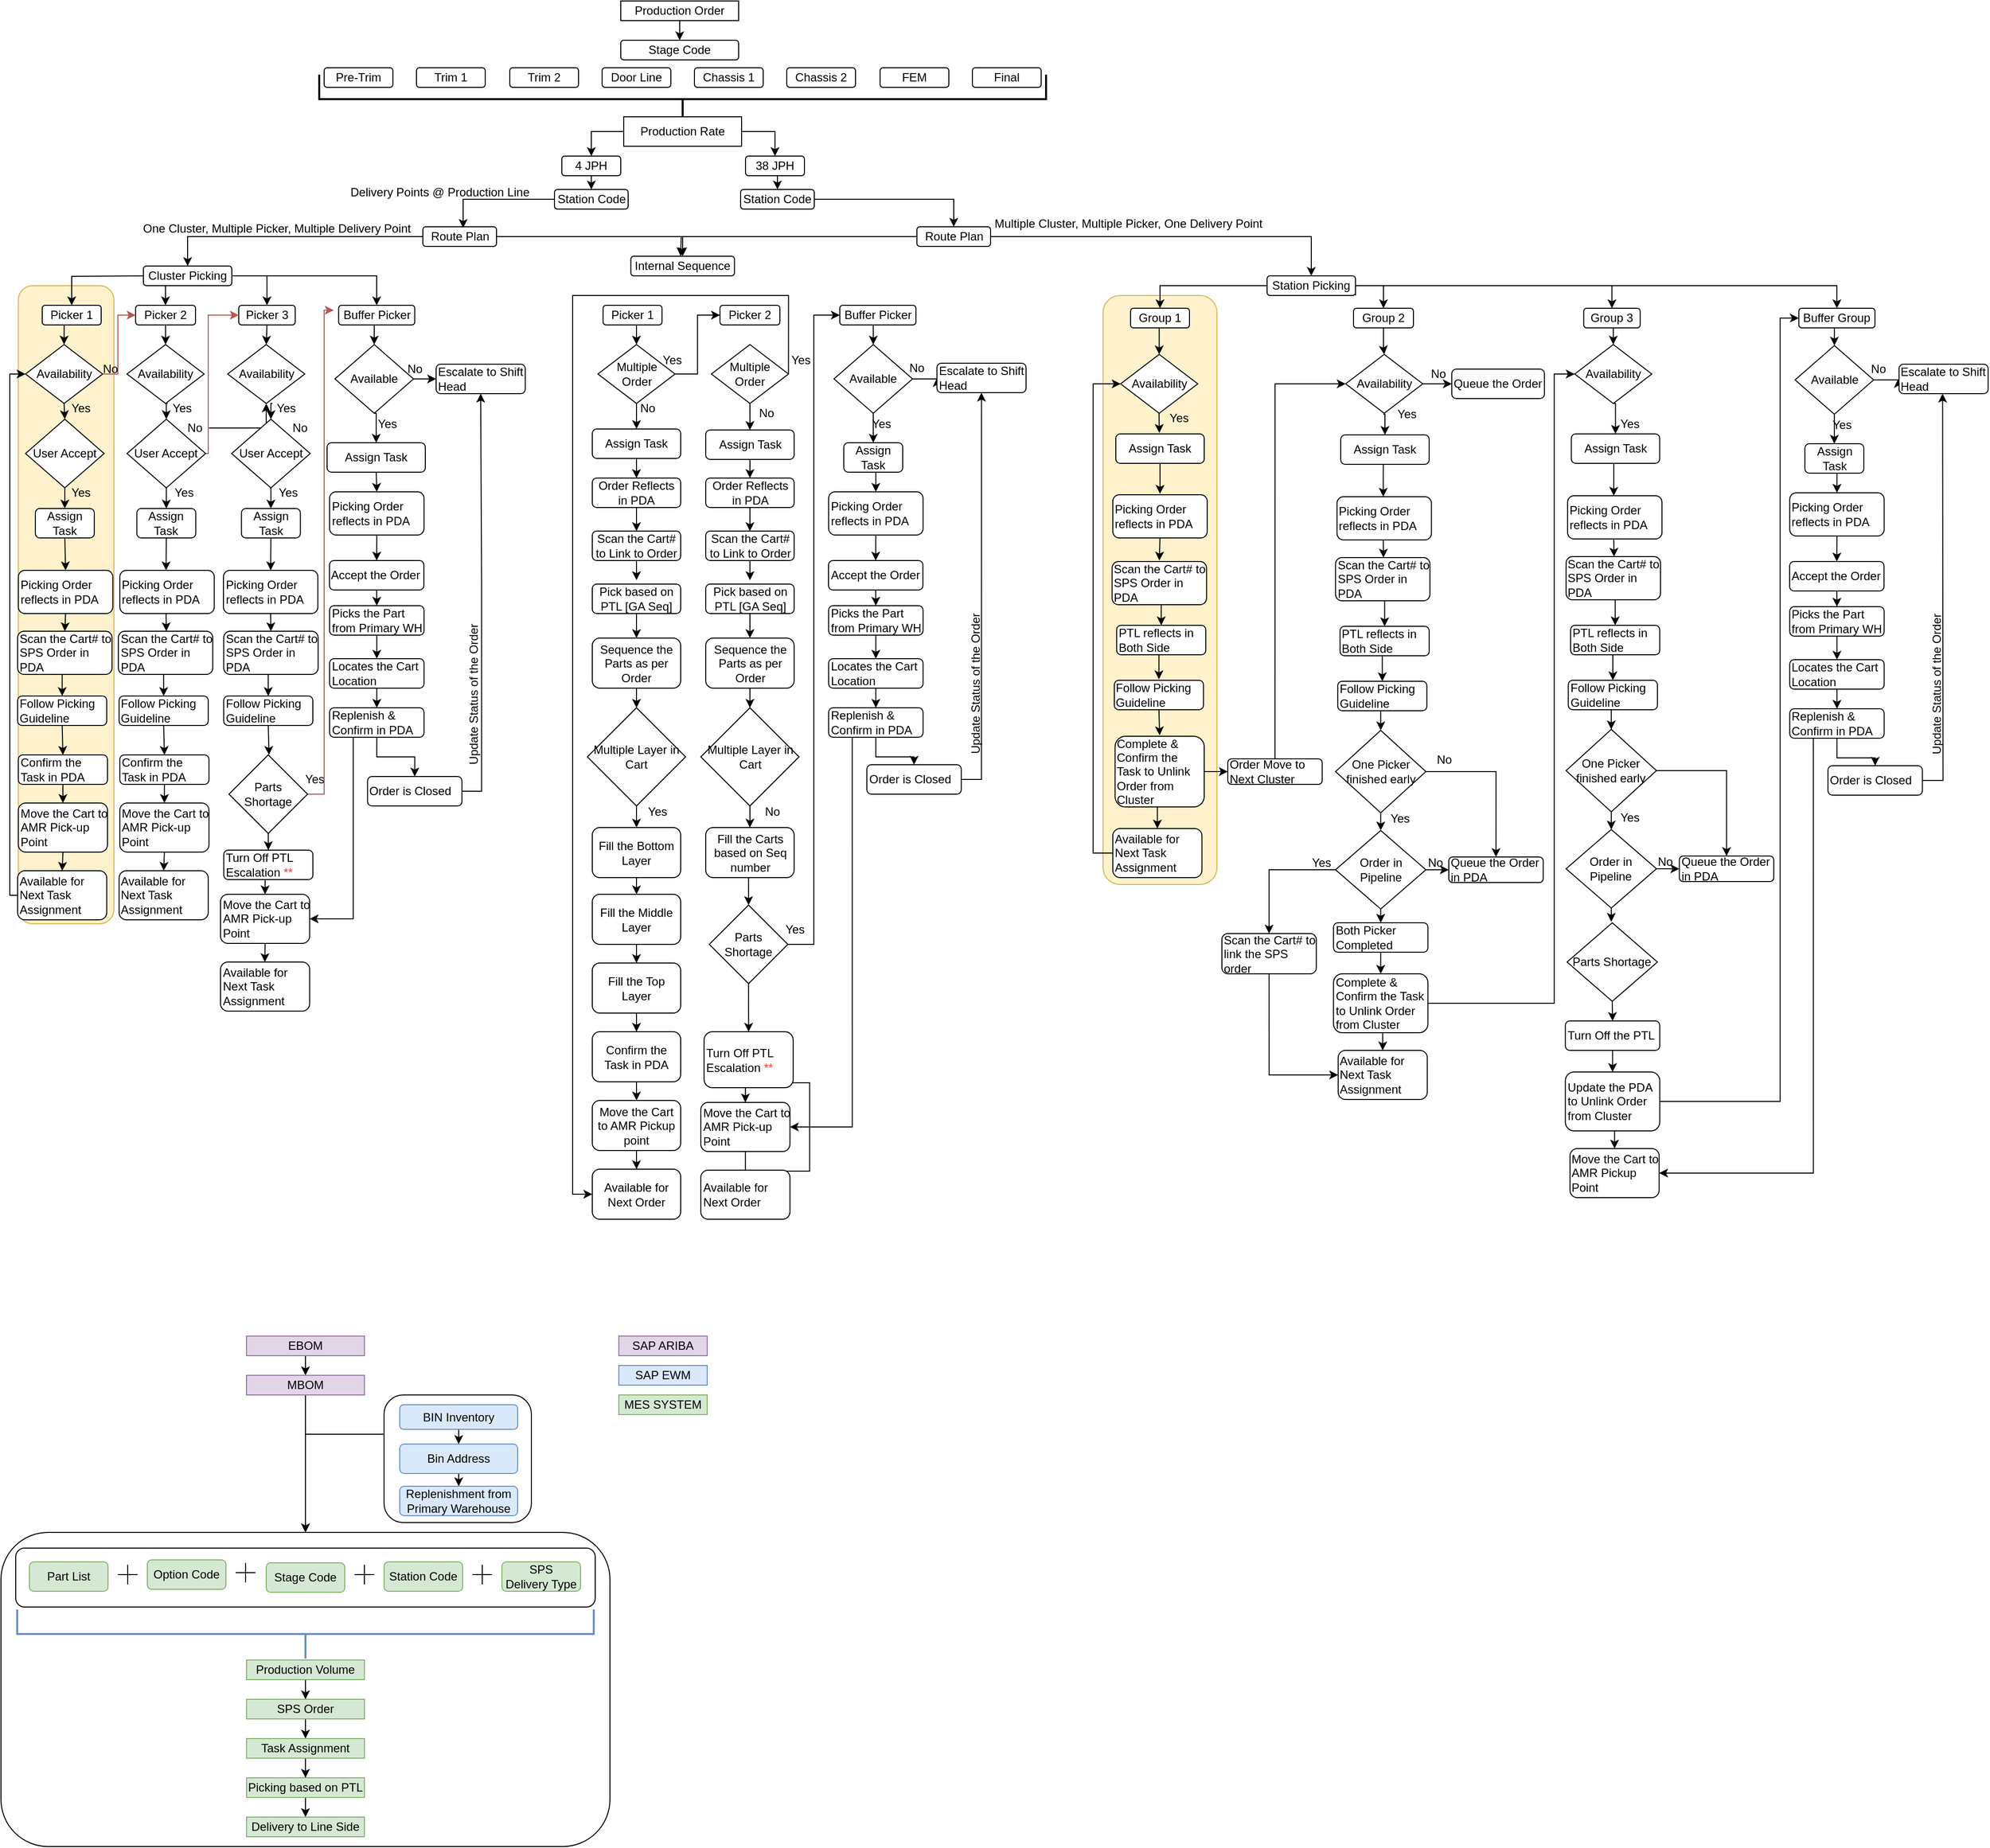 <mxfile version="27.0.3">
  <diagram name="Page-1" id="ECaA_-LDTP4TBSBRsaxr">
    <mxGraphModel dx="3873" dy="1873" grid="1" gridSize="10" guides="1" tooltips="1" connect="1" arrows="1" fold="1" page="0" pageScale="2" pageWidth="850" pageHeight="1100" math="0" shadow="0">
      <root>
        <mxCell id="0" />
        <mxCell id="1" parent="0" />
        <mxCell id="Q0XkWP68WrlB3HJ1z4Vm-25" style="edgeStyle=orthogonalEdgeStyle;rounded=0;orthogonalLoop=1;jettySize=auto;html=1;exitX=0.5;exitY=1;exitDx=0;exitDy=0;entryX=0.5;entryY=0;entryDx=0;entryDy=0;" parent="1" source="Q0XkWP68WrlB3HJ1z4Vm-3" target="Q0XkWP68WrlB3HJ1z4Vm-5" edge="1">
          <mxGeometry relative="1" as="geometry" />
        </mxCell>
        <mxCell id="Q0XkWP68WrlB3HJ1z4Vm-3" value="Production Order" style="rounded=0;whiteSpace=wrap;html=1;" parent="1" vertex="1">
          <mxGeometry x="349" y="10" width="120" height="20" as="geometry" />
        </mxCell>
        <mxCell id="Q0XkWP68WrlB3HJ1z4Vm-5" value="Stage Code" style="rounded=1;whiteSpace=wrap;html=1;" parent="1" vertex="1">
          <mxGeometry x="349" y="50" width="120" height="20" as="geometry" />
        </mxCell>
        <mxCell id="Q0XkWP68WrlB3HJ1z4Vm-6" value="Pre-Trim" style="rounded=1;whiteSpace=wrap;html=1;" parent="1" vertex="1">
          <mxGeometry x="47" y="78" width="70" height="20" as="geometry" />
        </mxCell>
        <mxCell id="Q0XkWP68WrlB3HJ1z4Vm-8" value="Trim 1" style="rounded=1;whiteSpace=wrap;html=1;" parent="1" vertex="1">
          <mxGeometry x="141" y="78" width="70" height="20" as="geometry" />
        </mxCell>
        <mxCell id="Q0XkWP68WrlB3HJ1z4Vm-9" value="Trim 2" style="rounded=1;whiteSpace=wrap;html=1;" parent="1" vertex="1">
          <mxGeometry x="236" y="78" width="70" height="20" as="geometry" />
        </mxCell>
        <mxCell id="Q0XkWP68WrlB3HJ1z4Vm-10" value="Door Line" style="rounded=1;whiteSpace=wrap;html=1;" parent="1" vertex="1">
          <mxGeometry x="330" y="78" width="70" height="20" as="geometry" />
        </mxCell>
        <mxCell id="Q0XkWP68WrlB3HJ1z4Vm-11" value="Chassis 1" style="rounded=1;whiteSpace=wrap;html=1;" parent="1" vertex="1">
          <mxGeometry x="424" y="78" width="70" height="20" as="geometry" />
        </mxCell>
        <mxCell id="Q0XkWP68WrlB3HJ1z4Vm-12" value="Chassis 2" style="rounded=1;whiteSpace=wrap;html=1;" parent="1" vertex="1">
          <mxGeometry x="518" y="78" width="70" height="20" as="geometry" />
        </mxCell>
        <mxCell id="Q0XkWP68WrlB3HJ1z4Vm-13" value="FEM" style="rounded=1;whiteSpace=wrap;html=1;" parent="1" vertex="1">
          <mxGeometry x="613" y="78" width="70" height="20" as="geometry" />
        </mxCell>
        <mxCell id="Q0XkWP68WrlB3HJ1z4Vm-14" value="Final" style="rounded=1;whiteSpace=wrap;html=1;" parent="1" vertex="1">
          <mxGeometry x="707" y="78" width="70" height="20" as="geometry" />
        </mxCell>
        <mxCell id="Q0XkWP68WrlB3HJ1z4Vm-16" value="" style="strokeWidth=2;html=1;shape=mxgraph.flowchart.annotation_2;align=left;labelPosition=right;pointerEvents=1;rotation=-90;" parent="1" vertex="1">
          <mxGeometry x="387" y="-260" width="50" height="740" as="geometry" />
        </mxCell>
        <mxCell id="Q0XkWP68WrlB3HJ1z4Vm-48" style="edgeStyle=orthogonalEdgeStyle;rounded=0;orthogonalLoop=1;jettySize=auto;html=1;exitX=0;exitY=0.5;exitDx=0;exitDy=0;entryX=0.5;entryY=0;entryDx=0;entryDy=0;" parent="1" source="Q0XkWP68WrlB3HJ1z4Vm-18" target="Q0XkWP68WrlB3HJ1z4Vm-19" edge="1">
          <mxGeometry relative="1" as="geometry" />
        </mxCell>
        <mxCell id="Q0XkWP68WrlB3HJ1z4Vm-49" style="edgeStyle=orthogonalEdgeStyle;rounded=0;orthogonalLoop=1;jettySize=auto;html=1;exitX=1;exitY=0.5;exitDx=0;exitDy=0;" parent="1" source="Q0XkWP68WrlB3HJ1z4Vm-18" target="Q0XkWP68WrlB3HJ1z4Vm-20" edge="1">
          <mxGeometry relative="1" as="geometry" />
        </mxCell>
        <mxCell id="Q0XkWP68WrlB3HJ1z4Vm-18" value="Production Rate" style="rounded=0;whiteSpace=wrap;html=1;" parent="1" vertex="1">
          <mxGeometry x="352" y="128" width="120" height="30" as="geometry" />
        </mxCell>
        <mxCell id="Q0XkWP68WrlB3HJ1z4Vm-23" style="edgeStyle=orthogonalEdgeStyle;rounded=0;orthogonalLoop=1;jettySize=auto;html=1;exitX=0.5;exitY=1;exitDx=0;exitDy=0;entryX=0.5;entryY=0;entryDx=0;entryDy=0;" parent="1" source="Q0XkWP68WrlB3HJ1z4Vm-19" target="Q0XkWP68WrlB3HJ1z4Vm-21" edge="1">
          <mxGeometry relative="1" as="geometry" />
        </mxCell>
        <mxCell id="Q0XkWP68WrlB3HJ1z4Vm-19" value="4 JPH" style="rounded=1;whiteSpace=wrap;html=1;" parent="1" vertex="1">
          <mxGeometry x="289" y="168" width="60" height="20" as="geometry" />
        </mxCell>
        <mxCell id="Q0XkWP68WrlB3HJ1z4Vm-24" style="edgeStyle=orthogonalEdgeStyle;rounded=0;orthogonalLoop=1;jettySize=auto;html=1;exitX=0.5;exitY=1;exitDx=0;exitDy=0;entryX=0.5;entryY=0;entryDx=0;entryDy=0;" parent="1" source="Q0XkWP68WrlB3HJ1z4Vm-20" target="Q0XkWP68WrlB3HJ1z4Vm-22" edge="1">
          <mxGeometry relative="1" as="geometry" />
        </mxCell>
        <mxCell id="Q0XkWP68WrlB3HJ1z4Vm-20" value="38 JPH" style="rounded=1;whiteSpace=wrap;html=1;" parent="1" vertex="1">
          <mxGeometry x="476" y="168" width="60" height="20" as="geometry" />
        </mxCell>
        <mxCell id="Q0XkWP68WrlB3HJ1z4Vm-21" value="Station Code" style="rounded=1;whiteSpace=wrap;html=1;" parent="1" vertex="1">
          <mxGeometry x="281.5" y="202" width="75" height="20" as="geometry" />
        </mxCell>
        <mxCell id="Q0XkWP68WrlB3HJ1z4Vm-51" style="edgeStyle=orthogonalEdgeStyle;rounded=0;orthogonalLoop=1;jettySize=auto;html=1;exitX=1;exitY=0.5;exitDx=0;exitDy=0;entryX=0.5;entryY=0;entryDx=0;entryDy=0;" parent="1" source="Q0XkWP68WrlB3HJ1z4Vm-22" target="Q0XkWP68WrlB3HJ1z4Vm-29" edge="1">
          <mxGeometry relative="1" as="geometry">
            <Array as="points">
              <mxPoint x="688" y="212" />
            </Array>
          </mxGeometry>
        </mxCell>
        <mxCell id="Q0XkWP68WrlB3HJ1z4Vm-22" value="Station Code" style="rounded=1;whiteSpace=wrap;html=1;" parent="1" vertex="1">
          <mxGeometry x="471" y="202" width="75" height="20" as="geometry" />
        </mxCell>
        <mxCell id="Q0XkWP68WrlB3HJ1z4Vm-27" value="Delivery Points @ Production Line" style="text;html=1;align=center;verticalAlign=middle;whiteSpace=wrap;rounded=0;" parent="1" vertex="1">
          <mxGeometry x="70" y="190" width="190" height="30" as="geometry" />
        </mxCell>
        <mxCell id="Q0XkWP68WrlB3HJ1z4Vm-33" style="edgeStyle=orthogonalEdgeStyle;rounded=0;orthogonalLoop=1;jettySize=auto;html=1;exitX=0;exitY=0.5;exitDx=0;exitDy=0;" parent="1" source="Q0XkWP68WrlB3HJ1z4Vm-28" target="Q0XkWP68WrlB3HJ1z4Vm-30" edge="1">
          <mxGeometry relative="1" as="geometry" />
        </mxCell>
        <mxCell id="v4bEyIWDKxA1EAHSsEIr-105" style="edgeStyle=orthogonalEdgeStyle;rounded=0;orthogonalLoop=1;jettySize=auto;html=1;exitX=1;exitY=0.5;exitDx=0;exitDy=0;entryX=0.5;entryY=0;entryDx=0;entryDy=0;" edge="1" parent="1" source="Q0XkWP68WrlB3HJ1z4Vm-28" target="Q0XkWP68WrlB3HJ1z4Vm-31">
          <mxGeometry relative="1" as="geometry" />
        </mxCell>
        <mxCell id="Q0XkWP68WrlB3HJ1z4Vm-28" value="Route Plan" style="rounded=1;whiteSpace=wrap;html=1;" parent="1" vertex="1">
          <mxGeometry x="147.5" y="240" width="75" height="20" as="geometry" />
        </mxCell>
        <mxCell id="Q0XkWP68WrlB3HJ1z4Vm-36" style="edgeStyle=orthogonalEdgeStyle;rounded=0;orthogonalLoop=1;jettySize=auto;html=1;exitX=1;exitY=0.5;exitDx=0;exitDy=0;entryX=0.5;entryY=0;entryDx=0;entryDy=0;" parent="1" source="Q0XkWP68WrlB3HJ1z4Vm-29" target="Q0XkWP68WrlB3HJ1z4Vm-32" edge="1">
          <mxGeometry relative="1" as="geometry" />
        </mxCell>
        <mxCell id="v4bEyIWDKxA1EAHSsEIr-106" style="edgeStyle=orthogonalEdgeStyle;rounded=0;orthogonalLoop=1;jettySize=auto;html=1;exitX=0;exitY=0.5;exitDx=0;exitDy=0;" edge="1" parent="1" source="Q0XkWP68WrlB3HJ1z4Vm-29">
          <mxGeometry relative="1" as="geometry">
            <mxPoint x="410" y="270" as="targetPoint" />
          </mxGeometry>
        </mxCell>
        <mxCell id="Q0XkWP68WrlB3HJ1z4Vm-29" value="Route Plan" style="rounded=1;whiteSpace=wrap;html=1;" parent="1" vertex="1">
          <mxGeometry x="650.5" y="240" width="75" height="20" as="geometry" />
        </mxCell>
        <mxCell id="Q0XkWP68WrlB3HJ1z4Vm-31" value="Internal Sequence" style="rounded=1;whiteSpace=wrap;html=1;flipH=0;" parent="1" vertex="1">
          <mxGeometry x="359.25" y="270" width="105.5" height="20" as="geometry" />
        </mxCell>
        <mxCell id="Q0XkWP68WrlB3HJ1z4Vm-37" value="One Cluster, Multiple Picker, Multiple Delivery Point" style="text;html=1;align=center;verticalAlign=middle;whiteSpace=wrap;rounded=0;" parent="1" vertex="1">
          <mxGeometry x="-140.75" y="232" width="280" height="20" as="geometry" />
        </mxCell>
        <mxCell id="Q0XkWP68WrlB3HJ1z4Vm-38" value="Multiple Cluster, Multiple Picker, One Delivery Point" style="text;html=1;align=center;verticalAlign=middle;whiteSpace=wrap;rounded=0;" parent="1" vertex="1">
          <mxGeometry x="725.5" y="222" width="280" height="30" as="geometry" />
        </mxCell>
        <mxCell id="v4bEyIWDKxA1EAHSsEIr-110" style="edgeStyle=orthogonalEdgeStyle;rounded=0;orthogonalLoop=1;jettySize=auto;html=1;exitX=0;exitY=0.5;exitDx=0;exitDy=0;entryX=0.547;entryY=0.062;entryDx=0;entryDy=0;entryPerimeter=0;" edge="1" parent="1" source="Q0XkWP68WrlB3HJ1z4Vm-21" target="Q0XkWP68WrlB3HJ1z4Vm-28">
          <mxGeometry relative="1" as="geometry" />
        </mxCell>
        <mxCell id="v4bEyIWDKxA1EAHSsEIr-249" style="edgeStyle=orthogonalEdgeStyle;rounded=0;orthogonalLoop=1;jettySize=auto;html=1;exitX=0.5;exitY=1;exitDx=0;exitDy=0;entryX=0.5;entryY=0;entryDx=0;entryDy=0;" edge="1" parent="1" target="v4bEyIWDKxA1EAHSsEIr-251">
          <mxGeometry relative="1" as="geometry">
            <mxPoint x="480.5" y="1111" as="sourcePoint" />
          </mxGeometry>
        </mxCell>
        <mxCell id="v4bEyIWDKxA1EAHSsEIr-321" value="" style="group" vertex="1" connectable="0" parent="1">
          <mxGeometry x="300" y="310" width="461.62" height="941" as="geometry" />
        </mxCell>
        <mxCell id="v4bEyIWDKxA1EAHSsEIr-205" style="edgeStyle=orthogonalEdgeStyle;rounded=0;orthogonalLoop=1;jettySize=auto;html=1;exitX=0.5;exitY=1;exitDx=0;exitDy=0;entryX=0.5;entryY=0;entryDx=0;entryDy=0;" edge="1" parent="v4bEyIWDKxA1EAHSsEIr-321" source="v4bEyIWDKxA1EAHSsEIr-195" target="v4bEyIWDKxA1EAHSsEIr-204">
          <mxGeometry relative="1" as="geometry" />
        </mxCell>
        <mxCell id="v4bEyIWDKxA1EAHSsEIr-228" style="edgeStyle=orthogonalEdgeStyle;rounded=0;orthogonalLoop=1;jettySize=auto;html=1;exitX=1;exitY=0.5;exitDx=0;exitDy=0;entryX=0;entryY=0.5;entryDx=0;entryDy=0;" edge="1" parent="v4bEyIWDKxA1EAHSsEIr-321" source="v4bEyIWDKxA1EAHSsEIr-195" target="v4bEyIWDKxA1EAHSsEIr-197">
          <mxGeometry relative="1" as="geometry" />
        </mxCell>
        <mxCell id="v4bEyIWDKxA1EAHSsEIr-195" value="Multiple &lt;br&gt;Order" style="rhombus;whiteSpace=wrap;html=1;" vertex="1" parent="v4bEyIWDKxA1EAHSsEIr-321">
          <mxGeometry x="25.75" y="50" width="78.5" height="60" as="geometry" />
        </mxCell>
        <mxCell id="v4bEyIWDKxA1EAHSsEIr-199" style="edgeStyle=orthogonalEdgeStyle;rounded=0;orthogonalLoop=1;jettySize=auto;html=1;exitX=0.5;exitY=1;exitDx=0;exitDy=0;entryX=0.5;entryY=0;entryDx=0;entryDy=0;" edge="1" parent="v4bEyIWDKxA1EAHSsEIr-321" source="v4bEyIWDKxA1EAHSsEIr-196" target="v4bEyIWDKxA1EAHSsEIr-195">
          <mxGeometry relative="1" as="geometry" />
        </mxCell>
        <mxCell id="v4bEyIWDKxA1EAHSsEIr-196" value="Picker 1" style="rounded=1;whiteSpace=wrap;html=1;flipH=1;" vertex="1" parent="v4bEyIWDKxA1EAHSsEIr-321">
          <mxGeometry x="30.97" y="10" width="60" height="20" as="geometry" />
        </mxCell>
        <mxCell id="v4bEyIWDKxA1EAHSsEIr-197" value="Picker 2" style="rounded=1;whiteSpace=wrap;html=1;flipH=1;" vertex="1" parent="v4bEyIWDKxA1EAHSsEIr-321">
          <mxGeometry x="150" y="10" width="61" height="20" as="geometry" />
        </mxCell>
        <mxCell id="v4bEyIWDKxA1EAHSsEIr-313" style="edgeStyle=orthogonalEdgeStyle;rounded=0;orthogonalLoop=1;jettySize=auto;html=1;exitX=0.5;exitY=1;exitDx=0;exitDy=0;entryX=0.5;entryY=0;entryDx=0;entryDy=0;" edge="1" parent="v4bEyIWDKxA1EAHSsEIr-321" source="v4bEyIWDKxA1EAHSsEIr-198" target="v4bEyIWDKxA1EAHSsEIr-294">
          <mxGeometry relative="1" as="geometry" />
        </mxCell>
        <mxCell id="v4bEyIWDKxA1EAHSsEIr-198" value="Buffer Picker" style="rounded=1;whiteSpace=wrap;html=1;flipH=1;" vertex="1" parent="v4bEyIWDKxA1EAHSsEIr-321">
          <mxGeometry x="272" y="10" width="77.5" height="20" as="geometry" />
        </mxCell>
        <mxCell id="v4bEyIWDKxA1EAHSsEIr-225" style="edgeStyle=orthogonalEdgeStyle;rounded=0;orthogonalLoop=1;jettySize=auto;html=1;exitX=0.5;exitY=1;exitDx=0;exitDy=0;entryX=0.5;entryY=0;entryDx=0;entryDy=0;" edge="1" parent="v4bEyIWDKxA1EAHSsEIr-321" source="v4bEyIWDKxA1EAHSsEIr-204" target="v4bEyIWDKxA1EAHSsEIr-206">
          <mxGeometry relative="1" as="geometry" />
        </mxCell>
        <mxCell id="v4bEyIWDKxA1EAHSsEIr-204" value="Assign Task" style="rounded=1;whiteSpace=wrap;html=1;flipH=1;" vertex="1" parent="v4bEyIWDKxA1EAHSsEIr-321">
          <mxGeometry x="20" y="136" width="90" height="30" as="geometry" />
        </mxCell>
        <mxCell id="v4bEyIWDKxA1EAHSsEIr-224" style="edgeStyle=orthogonalEdgeStyle;rounded=0;orthogonalLoop=1;jettySize=auto;html=1;exitX=0.5;exitY=1;exitDx=0;exitDy=0;" edge="1" parent="v4bEyIWDKxA1EAHSsEIr-321" source="v4bEyIWDKxA1EAHSsEIr-206" target="v4bEyIWDKxA1EAHSsEIr-207">
          <mxGeometry relative="1" as="geometry" />
        </mxCell>
        <mxCell id="v4bEyIWDKxA1EAHSsEIr-206" value="Order Reflects in PDA" style="rounded=1;whiteSpace=wrap;html=1;flipH=1;" vertex="1" parent="v4bEyIWDKxA1EAHSsEIr-321">
          <mxGeometry x="20" y="186" width="90" height="30" as="geometry" />
        </mxCell>
        <mxCell id="v4bEyIWDKxA1EAHSsEIr-223" style="edgeStyle=orthogonalEdgeStyle;rounded=0;orthogonalLoop=1;jettySize=auto;html=1;exitX=0.5;exitY=1;exitDx=0;exitDy=0;" edge="1" parent="v4bEyIWDKxA1EAHSsEIr-321" source="v4bEyIWDKxA1EAHSsEIr-207">
          <mxGeometry relative="1" as="geometry">
            <mxPoint x="65.037" y="290" as="targetPoint" />
          </mxGeometry>
        </mxCell>
        <mxCell id="v4bEyIWDKxA1EAHSsEIr-207" value="Scan the Cart# to Link to Order" style="rounded=1;whiteSpace=wrap;html=1;flipH=1;" vertex="1" parent="v4bEyIWDKxA1EAHSsEIr-321">
          <mxGeometry x="20" y="240" width="90" height="30" as="geometry" />
        </mxCell>
        <mxCell id="v4bEyIWDKxA1EAHSsEIr-222" style="edgeStyle=orthogonalEdgeStyle;rounded=0;orthogonalLoop=1;jettySize=auto;html=1;exitX=0.5;exitY=1;exitDx=0;exitDy=0;entryX=0.5;entryY=0;entryDx=0;entryDy=0;" edge="1" parent="v4bEyIWDKxA1EAHSsEIr-321" source="v4bEyIWDKxA1EAHSsEIr-208" target="v4bEyIWDKxA1EAHSsEIr-209">
          <mxGeometry relative="1" as="geometry" />
        </mxCell>
        <mxCell id="v4bEyIWDKxA1EAHSsEIr-208" value="Pick based on PTL [GA Seq]" style="rounded=1;whiteSpace=wrap;html=1;flipH=1;" vertex="1" parent="v4bEyIWDKxA1EAHSsEIr-321">
          <mxGeometry x="20" y="294" width="90" height="30" as="geometry" />
        </mxCell>
        <mxCell id="v4bEyIWDKxA1EAHSsEIr-221" style="edgeStyle=orthogonalEdgeStyle;rounded=0;orthogonalLoop=1;jettySize=auto;html=1;exitX=0.5;exitY=1;exitDx=0;exitDy=0;entryX=0.5;entryY=0;entryDx=0;entryDy=0;" edge="1" parent="v4bEyIWDKxA1EAHSsEIr-321" source="v4bEyIWDKxA1EAHSsEIr-209" target="v4bEyIWDKxA1EAHSsEIr-210">
          <mxGeometry relative="1" as="geometry" />
        </mxCell>
        <mxCell id="v4bEyIWDKxA1EAHSsEIr-209" value="Sequence the Parts as per Order" style="rounded=1;whiteSpace=wrap;html=1;flipH=1;" vertex="1" parent="v4bEyIWDKxA1EAHSsEIr-321">
          <mxGeometry x="20" y="349" width="90" height="51" as="geometry" />
        </mxCell>
        <mxCell id="v4bEyIWDKxA1EAHSsEIr-220" style="edgeStyle=orthogonalEdgeStyle;rounded=0;orthogonalLoop=1;jettySize=auto;html=1;exitX=0.5;exitY=1;exitDx=0;exitDy=0;entryX=0.5;entryY=0;entryDx=0;entryDy=0;" edge="1" parent="v4bEyIWDKxA1EAHSsEIr-321" source="v4bEyIWDKxA1EAHSsEIr-210" target="v4bEyIWDKxA1EAHSsEIr-211">
          <mxGeometry relative="1" as="geometry" />
        </mxCell>
        <mxCell id="v4bEyIWDKxA1EAHSsEIr-210" value="Multiple Layer in Cart" style="rhombus;whiteSpace=wrap;html=1;" vertex="1" parent="v4bEyIWDKxA1EAHSsEIr-321">
          <mxGeometry x="15" y="420" width="100" height="100" as="geometry" />
        </mxCell>
        <mxCell id="v4bEyIWDKxA1EAHSsEIr-219" style="edgeStyle=orthogonalEdgeStyle;rounded=0;orthogonalLoop=1;jettySize=auto;html=1;exitX=0.5;exitY=1;exitDx=0;exitDy=0;" edge="1" parent="v4bEyIWDKxA1EAHSsEIr-321" source="v4bEyIWDKxA1EAHSsEIr-211" target="v4bEyIWDKxA1EAHSsEIr-212">
          <mxGeometry relative="1" as="geometry" />
        </mxCell>
        <mxCell id="v4bEyIWDKxA1EAHSsEIr-211" value="Fill the Bottom Layer" style="rounded=1;whiteSpace=wrap;html=1;flipH=1;" vertex="1" parent="v4bEyIWDKxA1EAHSsEIr-321">
          <mxGeometry x="20" y="542" width="90" height="51" as="geometry" />
        </mxCell>
        <mxCell id="v4bEyIWDKxA1EAHSsEIr-218" style="edgeStyle=orthogonalEdgeStyle;rounded=0;orthogonalLoop=1;jettySize=auto;html=1;exitX=0.5;exitY=1;exitDx=0;exitDy=0;" edge="1" parent="v4bEyIWDKxA1EAHSsEIr-321" source="v4bEyIWDKxA1EAHSsEIr-212" target="v4bEyIWDKxA1EAHSsEIr-213">
          <mxGeometry relative="1" as="geometry" />
        </mxCell>
        <mxCell id="v4bEyIWDKxA1EAHSsEIr-212" value="Fill the Middle Layer" style="rounded=1;whiteSpace=wrap;html=1;flipH=1;" vertex="1" parent="v4bEyIWDKxA1EAHSsEIr-321">
          <mxGeometry x="20" y="610" width="90" height="51" as="geometry" />
        </mxCell>
        <mxCell id="v4bEyIWDKxA1EAHSsEIr-217" style="edgeStyle=orthogonalEdgeStyle;rounded=0;orthogonalLoop=1;jettySize=auto;html=1;exitX=0.5;exitY=1;exitDx=0;exitDy=0;" edge="1" parent="v4bEyIWDKxA1EAHSsEIr-321" source="v4bEyIWDKxA1EAHSsEIr-213" target="v4bEyIWDKxA1EAHSsEIr-214">
          <mxGeometry relative="1" as="geometry" />
        </mxCell>
        <mxCell id="v4bEyIWDKxA1EAHSsEIr-213" value="Fill the Top Layer" style="rounded=1;whiteSpace=wrap;html=1;flipH=1;" vertex="1" parent="v4bEyIWDKxA1EAHSsEIr-321">
          <mxGeometry x="20" y="680" width="90" height="51" as="geometry" />
        </mxCell>
        <mxCell id="v4bEyIWDKxA1EAHSsEIr-216" style="edgeStyle=orthogonalEdgeStyle;rounded=0;orthogonalLoop=1;jettySize=auto;html=1;exitX=0.5;exitY=1;exitDx=0;exitDy=0;entryX=0.5;entryY=0;entryDx=0;entryDy=0;" edge="1" parent="v4bEyIWDKxA1EAHSsEIr-321" source="v4bEyIWDKxA1EAHSsEIr-214" target="v4bEyIWDKxA1EAHSsEIr-215">
          <mxGeometry relative="1" as="geometry" />
        </mxCell>
        <mxCell id="v4bEyIWDKxA1EAHSsEIr-214" value="Confirm the Task in PDA" style="rounded=1;whiteSpace=wrap;html=1;flipH=1;" vertex="1" parent="v4bEyIWDKxA1EAHSsEIr-321">
          <mxGeometry x="20" y="750" width="90" height="51" as="geometry" />
        </mxCell>
        <mxCell id="v4bEyIWDKxA1EAHSsEIr-255" style="edgeStyle=orthogonalEdgeStyle;rounded=0;orthogonalLoop=1;jettySize=auto;html=1;exitX=0.5;exitY=1;exitDx=0;exitDy=0;" edge="1" parent="v4bEyIWDKxA1EAHSsEIr-321" source="v4bEyIWDKxA1EAHSsEIr-215" target="v4bEyIWDKxA1EAHSsEIr-254">
          <mxGeometry relative="1" as="geometry" />
        </mxCell>
        <mxCell id="v4bEyIWDKxA1EAHSsEIr-215" value="Move the Cart to AMR Pickup point" style="rounded=1;whiteSpace=wrap;html=1;flipH=1;" vertex="1" parent="v4bEyIWDKxA1EAHSsEIr-321">
          <mxGeometry x="20" y="820" width="90" height="51" as="geometry" />
        </mxCell>
        <mxCell id="v4bEyIWDKxA1EAHSsEIr-226" value="No" style="text;html=1;align=center;verticalAlign=middle;whiteSpace=wrap;rounded=0;" vertex="1" parent="v4bEyIWDKxA1EAHSsEIr-321">
          <mxGeometry x="62.47" y="110" width="28.5" height="10" as="geometry" />
        </mxCell>
        <mxCell id="v4bEyIWDKxA1EAHSsEIr-227" value="Yes" style="text;html=1;align=center;verticalAlign=middle;whiteSpace=wrap;rounded=0;" vertex="1" parent="v4bEyIWDKxA1EAHSsEIr-321">
          <mxGeometry x="87" y="61" width="28.5" height="10" as="geometry" />
        </mxCell>
        <mxCell id="v4bEyIWDKxA1EAHSsEIr-252" style="edgeStyle=orthogonalEdgeStyle;rounded=0;orthogonalLoop=1;jettySize=auto;html=1;exitX=0.5;exitY=1;exitDx=0;exitDy=0;entryX=0.5;entryY=0;entryDx=0;entryDy=0;" edge="1" parent="v4bEyIWDKxA1EAHSsEIr-321" source="v4bEyIWDKxA1EAHSsEIr-229" target="v4bEyIWDKxA1EAHSsEIr-234">
          <mxGeometry relative="1" as="geometry" />
        </mxCell>
        <mxCell id="v4bEyIWDKxA1EAHSsEIr-229" value="Assign Task" style="rounded=1;whiteSpace=wrap;html=1;flipH=1;" vertex="1" parent="v4bEyIWDKxA1EAHSsEIr-321">
          <mxGeometry x="135.5" y="137" width="90" height="30" as="geometry" />
        </mxCell>
        <mxCell id="v4bEyIWDKxA1EAHSsEIr-231" style="edgeStyle=orthogonalEdgeStyle;rounded=0;orthogonalLoop=1;jettySize=auto;html=1;exitX=0.5;exitY=1;exitDx=0;exitDy=0;entryX=0.5;entryY=0;entryDx=0;entryDy=0;" edge="1" parent="v4bEyIWDKxA1EAHSsEIr-321" source="v4bEyIWDKxA1EAHSsEIr-230" target="v4bEyIWDKxA1EAHSsEIr-229">
          <mxGeometry relative="1" as="geometry" />
        </mxCell>
        <mxCell id="v4bEyIWDKxA1EAHSsEIr-256" style="edgeStyle=orthogonalEdgeStyle;rounded=0;orthogonalLoop=1;jettySize=auto;html=1;exitX=1;exitY=0.5;exitDx=0;exitDy=0;entryX=0;entryY=0.5;entryDx=0;entryDy=0;" edge="1" parent="v4bEyIWDKxA1EAHSsEIr-321" source="v4bEyIWDKxA1EAHSsEIr-230" target="v4bEyIWDKxA1EAHSsEIr-254">
          <mxGeometry relative="1" as="geometry">
            <Array as="points">
              <mxPoint x="220" />
              <mxPoint />
              <mxPoint y="916" />
            </Array>
          </mxGeometry>
        </mxCell>
        <mxCell id="v4bEyIWDKxA1EAHSsEIr-230" value="Multiple &lt;br&gt;Order" style="rhombus;whiteSpace=wrap;html=1;" vertex="1" parent="v4bEyIWDKxA1EAHSsEIr-321">
          <mxGeometry x="141.25" y="50" width="78.5" height="60" as="geometry" />
        </mxCell>
        <mxCell id="v4bEyIWDKxA1EAHSsEIr-232" value="No" style="text;html=1;align=center;verticalAlign=middle;whiteSpace=wrap;rounded=0;" vertex="1" parent="v4bEyIWDKxA1EAHSsEIr-321">
          <mxGeometry x="182.5" y="115" width="28.5" height="10" as="geometry" />
        </mxCell>
        <mxCell id="v4bEyIWDKxA1EAHSsEIr-233" style="edgeStyle=orthogonalEdgeStyle;rounded=0;orthogonalLoop=1;jettySize=auto;html=1;exitX=0.5;exitY=1;exitDx=0;exitDy=0;" edge="1" parent="v4bEyIWDKxA1EAHSsEIr-321" source="v4bEyIWDKxA1EAHSsEIr-234" target="v4bEyIWDKxA1EAHSsEIr-236">
          <mxGeometry relative="1" as="geometry" />
        </mxCell>
        <mxCell id="v4bEyIWDKxA1EAHSsEIr-234" value="Order Reflects in PDA" style="rounded=1;whiteSpace=wrap;html=1;flipH=1;" vertex="1" parent="v4bEyIWDKxA1EAHSsEIr-321">
          <mxGeometry x="135.5" y="186" width="90" height="30" as="geometry" />
        </mxCell>
        <mxCell id="v4bEyIWDKxA1EAHSsEIr-235" style="edgeStyle=orthogonalEdgeStyle;rounded=0;orthogonalLoop=1;jettySize=auto;html=1;exitX=0.5;exitY=1;exitDx=0;exitDy=0;" edge="1" parent="v4bEyIWDKxA1EAHSsEIr-321" source="v4bEyIWDKxA1EAHSsEIr-236">
          <mxGeometry relative="1" as="geometry">
            <mxPoint x="180.537" y="290" as="targetPoint" />
          </mxGeometry>
        </mxCell>
        <mxCell id="v4bEyIWDKxA1EAHSsEIr-236" value="Scan the Cart# to Link to Order" style="rounded=1;whiteSpace=wrap;html=1;flipH=1;" vertex="1" parent="v4bEyIWDKxA1EAHSsEIr-321">
          <mxGeometry x="135.5" y="240" width="90" height="30" as="geometry" />
        </mxCell>
        <mxCell id="v4bEyIWDKxA1EAHSsEIr-237" style="edgeStyle=orthogonalEdgeStyle;rounded=0;orthogonalLoop=1;jettySize=auto;html=1;exitX=0.5;exitY=1;exitDx=0;exitDy=0;entryX=0.5;entryY=0;entryDx=0;entryDy=0;" edge="1" parent="v4bEyIWDKxA1EAHSsEIr-321" source="v4bEyIWDKxA1EAHSsEIr-238" target="v4bEyIWDKxA1EAHSsEIr-240">
          <mxGeometry relative="1" as="geometry" />
        </mxCell>
        <mxCell id="v4bEyIWDKxA1EAHSsEIr-238" value="Pick based on PTL [GA Seq]" style="rounded=1;whiteSpace=wrap;html=1;flipH=1;" vertex="1" parent="v4bEyIWDKxA1EAHSsEIr-321">
          <mxGeometry x="135.5" y="294" width="90" height="30" as="geometry" />
        </mxCell>
        <mxCell id="v4bEyIWDKxA1EAHSsEIr-239" style="edgeStyle=orthogonalEdgeStyle;rounded=0;orthogonalLoop=1;jettySize=auto;html=1;exitX=0.5;exitY=1;exitDx=0;exitDy=0;entryX=0.5;entryY=0;entryDx=0;entryDy=0;" edge="1" parent="v4bEyIWDKxA1EAHSsEIr-321" source="v4bEyIWDKxA1EAHSsEIr-240" target="v4bEyIWDKxA1EAHSsEIr-242">
          <mxGeometry relative="1" as="geometry" />
        </mxCell>
        <mxCell id="v4bEyIWDKxA1EAHSsEIr-240" value="Sequence the Parts as per Order" style="rounded=1;whiteSpace=wrap;html=1;flipH=1;" vertex="1" parent="v4bEyIWDKxA1EAHSsEIr-321">
          <mxGeometry x="135.5" y="349" width="90" height="51" as="geometry" />
        </mxCell>
        <mxCell id="v4bEyIWDKxA1EAHSsEIr-241" style="edgeStyle=orthogonalEdgeStyle;rounded=0;orthogonalLoop=1;jettySize=auto;html=1;exitX=0.5;exitY=1;exitDx=0;exitDy=0;entryX=0.5;entryY=0;entryDx=0;entryDy=0;" edge="1" parent="v4bEyIWDKxA1EAHSsEIr-321" source="v4bEyIWDKxA1EAHSsEIr-242" target="v4bEyIWDKxA1EAHSsEIr-244">
          <mxGeometry relative="1" as="geometry" />
        </mxCell>
        <mxCell id="v4bEyIWDKxA1EAHSsEIr-242" value="Multiple Layer in Cart" style="rhombus;whiteSpace=wrap;html=1;" vertex="1" parent="v4bEyIWDKxA1EAHSsEIr-321">
          <mxGeometry x="130.5" y="420" width="100" height="100" as="geometry" />
        </mxCell>
        <mxCell id="v4bEyIWDKxA1EAHSsEIr-318" style="edgeStyle=orthogonalEdgeStyle;rounded=0;orthogonalLoop=1;jettySize=auto;html=1;exitX=0.5;exitY=1;exitDx=0;exitDy=0;entryX=0.5;entryY=0;entryDx=0;entryDy=0;" edge="1" parent="v4bEyIWDKxA1EAHSsEIr-321" source="v4bEyIWDKxA1EAHSsEIr-244" target="v4bEyIWDKxA1EAHSsEIr-261">
          <mxGeometry relative="1" as="geometry" />
        </mxCell>
        <mxCell id="v4bEyIWDKxA1EAHSsEIr-244" value="Fill the Carts based on Seq number" style="rounded=1;whiteSpace=wrap;html=1;flipH=1;" vertex="1" parent="v4bEyIWDKxA1EAHSsEIr-321">
          <mxGeometry x="135.5" y="542" width="90" height="51" as="geometry" />
        </mxCell>
        <mxCell id="v4bEyIWDKxA1EAHSsEIr-254" value="Available for Next Order" style="rounded=1;whiteSpace=wrap;html=1;flipH=1;" vertex="1" parent="v4bEyIWDKxA1EAHSsEIr-321">
          <mxGeometry x="20" y="890" width="90" height="51" as="geometry" />
        </mxCell>
        <mxCell id="v4bEyIWDKxA1EAHSsEIr-257" value="Yes" style="text;html=1;align=center;verticalAlign=middle;whiteSpace=wrap;rounded=0;" vertex="1" parent="v4bEyIWDKxA1EAHSsEIr-321">
          <mxGeometry x="217.5" y="61" width="28.5" height="10" as="geometry" />
        </mxCell>
        <mxCell id="v4bEyIWDKxA1EAHSsEIr-260" style="edgeStyle=orthogonalEdgeStyle;rounded=0;orthogonalLoop=1;jettySize=auto;html=1;exitX=0.5;exitY=1;exitDx=0;exitDy=0;entryX=0.5;entryY=0;entryDx=0;entryDy=0;" edge="1" parent="v4bEyIWDKxA1EAHSsEIr-321" source="v4bEyIWDKxA1EAHSsEIr-261" target="v4bEyIWDKxA1EAHSsEIr-267">
          <mxGeometry relative="1" as="geometry">
            <mxPoint x="179.125" y="720" as="targetPoint" />
          </mxGeometry>
        </mxCell>
        <mxCell id="v4bEyIWDKxA1EAHSsEIr-268" style="edgeStyle=orthogonalEdgeStyle;rounded=0;orthogonalLoop=1;jettySize=auto;html=1;exitX=1;exitY=0.5;exitDx=0;exitDy=0;entryX=0;entryY=0.5;entryDx=0;entryDy=0;" edge="1" parent="v4bEyIWDKxA1EAHSsEIr-321" source="v4bEyIWDKxA1EAHSsEIr-261" target="v4bEyIWDKxA1EAHSsEIr-198">
          <mxGeometry relative="1" as="geometry" />
        </mxCell>
        <mxCell id="v4bEyIWDKxA1EAHSsEIr-261" value="Parts Shortage" style="rhombus;whiteSpace=wrap;html=1;" vertex="1" parent="v4bEyIWDKxA1EAHSsEIr-321">
          <mxGeometry x="139.11" y="621" width="80" height="80" as="geometry" />
        </mxCell>
        <mxCell id="v4bEyIWDKxA1EAHSsEIr-262" value="Yes" style="text;html=1;align=center;verticalAlign=middle;whiteSpace=wrap;rounded=0;" vertex="1" parent="v4bEyIWDKxA1EAHSsEIr-321">
          <mxGeometry x="211.8" y="641" width="28.5" height="10" as="geometry" />
        </mxCell>
        <mxCell id="v4bEyIWDKxA1EAHSsEIr-263" style="edgeStyle=orthogonalEdgeStyle;rounded=0;orthogonalLoop=1;jettySize=auto;html=1;exitX=0.5;exitY=1;exitDx=0;exitDy=0;entryX=0.5;entryY=0;entryDx=0;entryDy=0;" edge="1" parent="v4bEyIWDKxA1EAHSsEIr-321" source="v4bEyIWDKxA1EAHSsEIr-264">
          <mxGeometry relative="1" as="geometry">
            <mxPoint x="175.615" y="832" as="targetPoint" />
          </mxGeometry>
        </mxCell>
        <mxCell id="v4bEyIWDKxA1EAHSsEIr-264" value="Move the Cart to AMR Pick-up Point" style="rounded=1;whiteSpace=wrap;html=1;flipH=1;align=left;" vertex="1" parent="v4bEyIWDKxA1EAHSsEIr-321">
          <mxGeometry x="130.5" y="822" width="90.75" height="50" as="geometry" />
        </mxCell>
        <mxCell id="v4bEyIWDKxA1EAHSsEIr-265" value="Available for Next Order" style="rounded=1;whiteSpace=wrap;html=1;flipH=1;align=left;" vertex="1" parent="v4bEyIWDKxA1EAHSsEIr-321">
          <mxGeometry x="130.5" y="891" width="90.75" height="50" as="geometry" />
        </mxCell>
        <mxCell id="v4bEyIWDKxA1EAHSsEIr-266" style="edgeStyle=orthogonalEdgeStyle;rounded=0;orthogonalLoop=1;jettySize=auto;html=1;exitX=0.5;exitY=1;exitDx=0;exitDy=0;entryX=0.5;entryY=0;entryDx=0;entryDy=0;" edge="1" parent="v4bEyIWDKxA1EAHSsEIr-321" source="v4bEyIWDKxA1EAHSsEIr-267" target="v4bEyIWDKxA1EAHSsEIr-264">
          <mxGeometry relative="1" as="geometry" />
        </mxCell>
        <mxCell id="v4bEyIWDKxA1EAHSsEIr-267" value="Turn Off PTL&lt;br&gt;Escalation &lt;font style=&quot;color: rgb(255, 51, 51);&quot;&gt;**&lt;/font&gt;" style="rounded=1;whiteSpace=wrap;html=1;flipH=1;align=left;" vertex="1" parent="v4bEyIWDKxA1EAHSsEIr-321">
          <mxGeometry x="133.8" y="750" width="90.75" height="57" as="geometry" />
        </mxCell>
        <mxCell id="v4bEyIWDKxA1EAHSsEIr-292" style="edgeStyle=orthogonalEdgeStyle;rounded=0;orthogonalLoop=1;jettySize=auto;html=1;exitX=0.5;exitY=1;exitDx=0;exitDy=0;entryX=0.5;entryY=0;entryDx=0;entryDy=0;" edge="1" parent="v4bEyIWDKxA1EAHSsEIr-321" source="v4bEyIWDKxA1EAHSsEIr-294" target="v4bEyIWDKxA1EAHSsEIr-296">
          <mxGeometry relative="1" as="geometry" />
        </mxCell>
        <mxCell id="v4bEyIWDKxA1EAHSsEIr-293" style="edgeStyle=orthogonalEdgeStyle;rounded=0;orthogonalLoop=1;jettySize=auto;html=1;exitX=1;exitY=0.5;exitDx=0;exitDy=0;entryX=0;entryY=0.5;entryDx=0;entryDy=0;" edge="1" parent="v4bEyIWDKxA1EAHSsEIr-321" source="v4bEyIWDKxA1EAHSsEIr-294" target="v4bEyIWDKxA1EAHSsEIr-310">
          <mxGeometry relative="1" as="geometry" />
        </mxCell>
        <mxCell id="v4bEyIWDKxA1EAHSsEIr-294" value="Available" style="rhombus;whiteSpace=wrap;html=1;" vertex="1" parent="v4bEyIWDKxA1EAHSsEIr-321">
          <mxGeometry x="266.06" y="50" width="80" height="70" as="geometry" />
        </mxCell>
        <mxCell id="v4bEyIWDKxA1EAHSsEIr-295" style="edgeStyle=orthogonalEdgeStyle;rounded=0;orthogonalLoop=1;jettySize=auto;html=1;exitX=0.5;exitY=1;exitDx=0;exitDy=0;entryX=0.5;entryY=0;entryDx=0;entryDy=0;" edge="1" parent="v4bEyIWDKxA1EAHSsEIr-321" source="v4bEyIWDKxA1EAHSsEIr-296" target="v4bEyIWDKxA1EAHSsEIr-298">
          <mxGeometry relative="1" as="geometry" />
        </mxCell>
        <mxCell id="v4bEyIWDKxA1EAHSsEIr-296" value="Assign Task" style="rounded=1;whiteSpace=wrap;html=1;flipH=1;" vertex="1" parent="v4bEyIWDKxA1EAHSsEIr-321">
          <mxGeometry x="276.06" y="150" width="60" height="30" as="geometry" />
        </mxCell>
        <mxCell id="v4bEyIWDKxA1EAHSsEIr-297" style="edgeStyle=orthogonalEdgeStyle;rounded=0;orthogonalLoop=1;jettySize=auto;html=1;exitX=0.5;exitY=1;exitDx=0;exitDy=0;entryX=0.5;entryY=0;entryDx=0;entryDy=0;" edge="1" parent="v4bEyIWDKxA1EAHSsEIr-321" source="v4bEyIWDKxA1EAHSsEIr-298" target="v4bEyIWDKxA1EAHSsEIr-301">
          <mxGeometry relative="1" as="geometry" />
        </mxCell>
        <mxCell id="v4bEyIWDKxA1EAHSsEIr-298" value="Picking Order reflects in PDA" style="rounded=1;whiteSpace=wrap;html=1;flipH=1;align=left;" vertex="1" parent="v4bEyIWDKxA1EAHSsEIr-321">
          <mxGeometry x="260.63" y="200" width="96.12" height="44" as="geometry" />
        </mxCell>
        <mxCell id="v4bEyIWDKxA1EAHSsEIr-299" value="Yes" style="text;html=1;align=center;verticalAlign=middle;whiteSpace=wrap;rounded=0;" vertex="1" parent="v4bEyIWDKxA1EAHSsEIr-321">
          <mxGeometry x="299.56" y="126" width="28.5" height="10" as="geometry" />
        </mxCell>
        <mxCell id="v4bEyIWDKxA1EAHSsEIr-300" style="edgeStyle=orthogonalEdgeStyle;rounded=0;orthogonalLoop=1;jettySize=auto;html=1;exitX=0.5;exitY=1;exitDx=0;exitDy=0;entryX=0.5;entryY=0;entryDx=0;entryDy=0;" edge="1" parent="v4bEyIWDKxA1EAHSsEIr-321" source="v4bEyIWDKxA1EAHSsEIr-301" target="v4bEyIWDKxA1EAHSsEIr-303">
          <mxGeometry relative="1" as="geometry" />
        </mxCell>
        <mxCell id="v4bEyIWDKxA1EAHSsEIr-301" value="Accept the Order" style="rounded=1;whiteSpace=wrap;html=1;flipH=1;align=left;" vertex="1" parent="v4bEyIWDKxA1EAHSsEIr-321">
          <mxGeometry x="260.5" y="270" width="96.12" height="30" as="geometry" />
        </mxCell>
        <mxCell id="v4bEyIWDKxA1EAHSsEIr-302" style="edgeStyle=orthogonalEdgeStyle;rounded=0;orthogonalLoop=1;jettySize=auto;html=1;exitX=0.5;exitY=1;exitDx=0;exitDy=0;entryX=0.5;entryY=0;entryDx=0;entryDy=0;" edge="1" parent="v4bEyIWDKxA1EAHSsEIr-321" source="v4bEyIWDKxA1EAHSsEIr-303" target="v4bEyIWDKxA1EAHSsEIr-305">
          <mxGeometry relative="1" as="geometry" />
        </mxCell>
        <mxCell id="v4bEyIWDKxA1EAHSsEIr-303" value="Picks the Part from Primary WH" style="rounded=1;whiteSpace=wrap;html=1;flipH=1;align=left;" vertex="1" parent="v4bEyIWDKxA1EAHSsEIr-321">
          <mxGeometry x="260.63" y="316" width="96.12" height="30" as="geometry" />
        </mxCell>
        <mxCell id="v4bEyIWDKxA1EAHSsEIr-304" style="edgeStyle=orthogonalEdgeStyle;rounded=0;orthogonalLoop=1;jettySize=auto;html=1;exitX=0.5;exitY=1;exitDx=0;exitDy=0;entryX=0.5;entryY=0;entryDx=0;entryDy=0;" edge="1" parent="v4bEyIWDKxA1EAHSsEIr-321" source="v4bEyIWDKxA1EAHSsEIr-305" target="v4bEyIWDKxA1EAHSsEIr-307">
          <mxGeometry relative="1" as="geometry" />
        </mxCell>
        <mxCell id="v4bEyIWDKxA1EAHSsEIr-305" value="Locates the Cart Location" style="rounded=1;whiteSpace=wrap;html=1;flipH=1;align=left;" vertex="1" parent="v4bEyIWDKxA1EAHSsEIr-321">
          <mxGeometry x="260.63" y="370" width="96.12" height="30" as="geometry" />
        </mxCell>
        <mxCell id="v4bEyIWDKxA1EAHSsEIr-306" style="edgeStyle=orthogonalEdgeStyle;rounded=0;orthogonalLoop=1;jettySize=auto;html=1;exitX=0.5;exitY=1;exitDx=0;exitDy=0;entryX=0.5;entryY=0;entryDx=0;entryDy=0;" edge="1" parent="v4bEyIWDKxA1EAHSsEIr-321" source="v4bEyIWDKxA1EAHSsEIr-307" target="v4bEyIWDKxA1EAHSsEIr-309">
          <mxGeometry relative="1" as="geometry" />
        </mxCell>
        <mxCell id="v4bEyIWDKxA1EAHSsEIr-314" style="edgeStyle=orthogonalEdgeStyle;rounded=0;orthogonalLoop=1;jettySize=auto;html=1;exitX=0.25;exitY=1;exitDx=0;exitDy=0;entryX=1;entryY=0.5;entryDx=0;entryDy=0;" edge="1" parent="v4bEyIWDKxA1EAHSsEIr-321" source="v4bEyIWDKxA1EAHSsEIr-307" target="v4bEyIWDKxA1EAHSsEIr-264">
          <mxGeometry relative="1" as="geometry" />
        </mxCell>
        <mxCell id="v4bEyIWDKxA1EAHSsEIr-307" value="Replenish &amp;amp; Confirm in PDA" style="rounded=1;whiteSpace=wrap;html=1;flipH=1;align=left;" vertex="1" parent="v4bEyIWDKxA1EAHSsEIr-321">
          <mxGeometry x="260.63" y="420" width="96.12" height="30" as="geometry" />
        </mxCell>
        <mxCell id="v4bEyIWDKxA1EAHSsEIr-308" style="edgeStyle=orthogonalEdgeStyle;rounded=0;orthogonalLoop=1;jettySize=auto;html=1;exitX=1;exitY=0.5;exitDx=0;exitDy=0;entryX=0.5;entryY=1;entryDx=0;entryDy=0;" edge="1" parent="v4bEyIWDKxA1EAHSsEIr-321" source="v4bEyIWDKxA1EAHSsEIr-309" target="v4bEyIWDKxA1EAHSsEIr-310">
          <mxGeometry relative="1" as="geometry" />
        </mxCell>
        <mxCell id="v4bEyIWDKxA1EAHSsEIr-309" value="Order is Closed" style="rounded=1;whiteSpace=wrap;html=1;flipH=1;align=left;" vertex="1" parent="v4bEyIWDKxA1EAHSsEIr-321">
          <mxGeometry x="299.56" y="478" width="96.12" height="30" as="geometry" />
        </mxCell>
        <mxCell id="v4bEyIWDKxA1EAHSsEIr-310" value="Escalate to Shift Head" style="rounded=1;whiteSpace=wrap;html=1;flipH=1;align=left;" vertex="1" parent="v4bEyIWDKxA1EAHSsEIr-321">
          <mxGeometry x="370.87" y="69" width="90.75" height="30" as="geometry" />
        </mxCell>
        <mxCell id="v4bEyIWDKxA1EAHSsEIr-311" value="No" style="text;html=1;align=center;verticalAlign=middle;whiteSpace=wrap;rounded=0;" vertex="1" parent="v4bEyIWDKxA1EAHSsEIr-321">
          <mxGeometry x="336.06" y="69" width="28.5" height="10" as="geometry" />
        </mxCell>
        <mxCell id="v4bEyIWDKxA1EAHSsEIr-312" value="Update Status of the Order" style="text;html=1;align=center;verticalAlign=middle;whiteSpace=wrap;rounded=0;rotation=-90;" vertex="1" parent="v4bEyIWDKxA1EAHSsEIr-321">
          <mxGeometry x="336.06" y="390" width="149.25" height="10" as="geometry" />
        </mxCell>
        <mxCell id="v4bEyIWDKxA1EAHSsEIr-316" value="Yes" style="text;html=1;align=center;verticalAlign=middle;whiteSpace=wrap;rounded=0;" vertex="1" parent="v4bEyIWDKxA1EAHSsEIr-321">
          <mxGeometry x="71.5" y="521" width="28.5" height="10" as="geometry" />
        </mxCell>
        <mxCell id="v4bEyIWDKxA1EAHSsEIr-317" value="No" style="text;html=1;align=center;verticalAlign=middle;whiteSpace=wrap;rounded=0;" vertex="1" parent="v4bEyIWDKxA1EAHSsEIr-321">
          <mxGeometry x="189" y="521" width="28.5" height="10" as="geometry" />
        </mxCell>
        <mxCell id="v4bEyIWDKxA1EAHSsEIr-322" value="" style="group" vertex="1" connectable="0" parent="1">
          <mxGeometry x="-273" y="280" width="524.75" height="759" as="geometry" />
        </mxCell>
        <mxCell id="Q0XkWP68WrlB3HJ1z4Vm-91" value="Ideal Flow" style="rounded=1;whiteSpace=wrap;html=1;direction=south;fillColor=#fff2cc;strokeColor=#d6b656;" parent="v4bEyIWDKxA1EAHSsEIr-322" vertex="1">
          <mxGeometry x="8.68" y="20" width="97.32" height="650" as="geometry" />
        </mxCell>
        <mxCell id="Q0XkWP68WrlB3HJ1z4Vm-52" style="edgeStyle=orthogonalEdgeStyle;rounded=0;orthogonalLoop=1;jettySize=auto;html=1;exitX=0;exitY=0.5;exitDx=0;exitDy=0;entryX=0.5;entryY=0;entryDx=0;entryDy=0;" parent="v4bEyIWDKxA1EAHSsEIr-322" target="Q0XkWP68WrlB3HJ1z4Vm-39" edge="1">
          <mxGeometry relative="1" as="geometry">
            <mxPoint x="142" y="10" as="sourcePoint" />
          </mxGeometry>
        </mxCell>
        <mxCell id="Q0XkWP68WrlB3HJ1z4Vm-55" style="edgeStyle=orthogonalEdgeStyle;rounded=0;orthogonalLoop=1;jettySize=auto;html=1;exitX=1;exitY=0.5;exitDx=0;exitDy=0;entryX=0.5;entryY=0;entryDx=0;entryDy=0;" parent="v4bEyIWDKxA1EAHSsEIr-322" source="Q0XkWP68WrlB3HJ1z4Vm-30" target="Q0XkWP68WrlB3HJ1z4Vm-43" edge="1">
          <mxGeometry relative="1" as="geometry" />
        </mxCell>
        <mxCell id="v4bEyIWDKxA1EAHSsEIr-202" style="edgeStyle=orthogonalEdgeStyle;rounded=0;orthogonalLoop=1;jettySize=auto;html=1;exitX=0.25;exitY=1;exitDx=0;exitDy=0;" edge="1" parent="v4bEyIWDKxA1EAHSsEIr-322" source="Q0XkWP68WrlB3HJ1z4Vm-30" target="Q0XkWP68WrlB3HJ1z4Vm-41">
          <mxGeometry relative="1" as="geometry" />
        </mxCell>
        <mxCell id="v4bEyIWDKxA1EAHSsEIr-203" style="edgeStyle=orthogonalEdgeStyle;rounded=0;orthogonalLoop=1;jettySize=auto;html=1;exitX=1;exitY=0.5;exitDx=0;exitDy=0;entryX=0.5;entryY=0;entryDx=0;entryDy=0;" edge="1" parent="v4bEyIWDKxA1EAHSsEIr-322" source="Q0XkWP68WrlB3HJ1z4Vm-30" target="Q0XkWP68WrlB3HJ1z4Vm-42">
          <mxGeometry relative="1" as="geometry" />
        </mxCell>
        <mxCell id="Q0XkWP68WrlB3HJ1z4Vm-30" value="Cluster Picking" style="rounded=1;whiteSpace=wrap;html=1;flipH=0;" parent="v4bEyIWDKxA1EAHSsEIr-322" vertex="1">
          <mxGeometry x="136" width="90" height="20" as="geometry" />
        </mxCell>
        <mxCell id="Q0XkWP68WrlB3HJ1z4Vm-61" style="edgeStyle=orthogonalEdgeStyle;rounded=0;orthogonalLoop=1;jettySize=auto;html=1;exitX=0.5;exitY=1;exitDx=0;exitDy=0;entryX=0.5;entryY=0;entryDx=0;entryDy=0;" parent="v4bEyIWDKxA1EAHSsEIr-322" source="Q0XkWP68WrlB3HJ1z4Vm-39" target="Q0XkWP68WrlB3HJ1z4Vm-60" edge="1">
          <mxGeometry relative="1" as="geometry" />
        </mxCell>
        <mxCell id="Q0XkWP68WrlB3HJ1z4Vm-39" value="Picker 1" style="rounded=1;whiteSpace=wrap;html=1;flipH=1;" parent="v4bEyIWDKxA1EAHSsEIr-322" vertex="1">
          <mxGeometry x="33" y="40" width="60" height="20" as="geometry" />
        </mxCell>
        <mxCell id="Q0XkWP68WrlB3HJ1z4Vm-101" style="edgeStyle=orthogonalEdgeStyle;rounded=0;orthogonalLoop=1;jettySize=auto;html=1;exitX=0.5;exitY=1;exitDx=0;exitDy=0;entryX=0.5;entryY=0;entryDx=0;entryDy=0;" parent="v4bEyIWDKxA1EAHSsEIr-322" source="Q0XkWP68WrlB3HJ1z4Vm-41" target="Q0XkWP68WrlB3HJ1z4Vm-95" edge="1">
          <mxGeometry relative="1" as="geometry" />
        </mxCell>
        <mxCell id="Q0XkWP68WrlB3HJ1z4Vm-41" value="Picker 2" style="rounded=1;whiteSpace=wrap;html=1;flipH=1;" parent="v4bEyIWDKxA1EAHSsEIr-322" vertex="1">
          <mxGeometry x="128.06" y="40" width="61" height="20" as="geometry" />
        </mxCell>
        <mxCell id="Q0XkWP68WrlB3HJ1z4Vm-105" style="edgeStyle=orthogonalEdgeStyle;rounded=0;orthogonalLoop=1;jettySize=auto;html=1;exitX=0.25;exitY=1;exitDx=0;exitDy=0;" parent="v4bEyIWDKxA1EAHSsEIr-322" source="Q0XkWP68WrlB3HJ1z4Vm-42" edge="1">
          <mxGeometry relative="1" as="geometry">
            <mxPoint x="239" y="50" as="targetPoint" />
          </mxGeometry>
        </mxCell>
        <mxCell id="Q0XkWP68WrlB3HJ1z4Vm-141" style="edgeStyle=orthogonalEdgeStyle;rounded=0;orthogonalLoop=1;jettySize=auto;html=1;exitX=0.5;exitY=1;exitDx=0;exitDy=0;entryX=0.5;entryY=0;entryDx=0;entryDy=0;" parent="v4bEyIWDKxA1EAHSsEIr-322" source="Q0XkWP68WrlB3HJ1z4Vm-42" target="Q0XkWP68WrlB3HJ1z4Vm-120" edge="1">
          <mxGeometry relative="1" as="geometry" />
        </mxCell>
        <mxCell id="Q0XkWP68WrlB3HJ1z4Vm-42" value="Picker 3" style="rounded=1;whiteSpace=wrap;html=1;flipH=1;" parent="v4bEyIWDKxA1EAHSsEIr-322" vertex="1">
          <mxGeometry x="233.07" y="40" width="57.5" height="20" as="geometry" />
        </mxCell>
        <mxCell id="Q0XkWP68WrlB3HJ1z4Vm-43" value="Buffer Picker" style="rounded=1;whiteSpace=wrap;html=1;flipH=1;" parent="v4bEyIWDKxA1EAHSsEIr-322" vertex="1">
          <mxGeometry x="334.75" y="40" width="77.5" height="20" as="geometry" />
        </mxCell>
        <mxCell id="Q0XkWP68WrlB3HJ1z4Vm-64" style="edgeStyle=orthogonalEdgeStyle;rounded=0;orthogonalLoop=1;jettySize=auto;html=1;exitX=0.5;exitY=1;exitDx=0;exitDy=0;entryX=0.5;entryY=0;entryDx=0;entryDy=0;" parent="v4bEyIWDKxA1EAHSsEIr-322" source="Q0XkWP68WrlB3HJ1z4Vm-60" target="Q0XkWP68WrlB3HJ1z4Vm-62" edge="1">
          <mxGeometry relative="1" as="geometry" />
        </mxCell>
        <mxCell id="Q0XkWP68WrlB3HJ1z4Vm-93" style="edgeStyle=orthogonalEdgeStyle;rounded=0;orthogonalLoop=1;jettySize=auto;html=1;exitX=1;exitY=0.5;exitDx=0;exitDy=0;entryX=0;entryY=0.5;entryDx=0;entryDy=0;fillColor=#f8cecc;strokeColor=#b85450;" parent="v4bEyIWDKxA1EAHSsEIr-322" source="Q0XkWP68WrlB3HJ1z4Vm-60" target="Q0XkWP68WrlB3HJ1z4Vm-41" edge="1">
          <mxGeometry relative="1" as="geometry">
            <Array as="points">
              <mxPoint x="110" y="110" />
              <mxPoint x="110" y="50" />
            </Array>
          </mxGeometry>
        </mxCell>
        <mxCell id="Q0XkWP68WrlB3HJ1z4Vm-60" value="Availability" style="rhombus;whiteSpace=wrap;html=1;" parent="v4bEyIWDKxA1EAHSsEIr-322" vertex="1">
          <mxGeometry x="16" y="80" width="78.5" height="60" as="geometry" />
        </mxCell>
        <mxCell id="Q0XkWP68WrlB3HJ1z4Vm-65" style="edgeStyle=orthogonalEdgeStyle;rounded=0;orthogonalLoop=1;jettySize=auto;html=1;exitX=0.5;exitY=1;exitDx=0;exitDy=0;entryX=0.5;entryY=0;entryDx=0;entryDy=0;" parent="v4bEyIWDKxA1EAHSsEIr-322" source="Q0XkWP68WrlB3HJ1z4Vm-62" target="Q0XkWP68WrlB3HJ1z4Vm-63" edge="1">
          <mxGeometry relative="1" as="geometry">
            <mxPoint x="56" y="228" as="sourcePoint" />
          </mxGeometry>
        </mxCell>
        <mxCell id="Q0XkWP68WrlB3HJ1z4Vm-62" value="User Accept" style="rhombus;whiteSpace=wrap;html=1;" parent="v4bEyIWDKxA1EAHSsEIr-322" vertex="1">
          <mxGeometry x="16" y="156" width="80" height="70" as="geometry" />
        </mxCell>
        <mxCell id="Q0XkWP68WrlB3HJ1z4Vm-89" style="edgeStyle=orthogonalEdgeStyle;rounded=0;orthogonalLoop=1;jettySize=auto;html=1;exitX=0.5;exitY=1;exitDx=0;exitDy=0;entryX=0.5;entryY=0;entryDx=0;entryDy=0;" parent="v4bEyIWDKxA1EAHSsEIr-322" source="Q0XkWP68WrlB3HJ1z4Vm-63" target="Q0XkWP68WrlB3HJ1z4Vm-88" edge="1">
          <mxGeometry relative="1" as="geometry" />
        </mxCell>
        <mxCell id="Q0XkWP68WrlB3HJ1z4Vm-63" value="Assign Task" style="rounded=1;whiteSpace=wrap;html=1;flipH=1;" parent="v4bEyIWDKxA1EAHSsEIr-322" vertex="1">
          <mxGeometry x="26" y="247" width="60" height="30" as="geometry" />
        </mxCell>
        <mxCell id="Q0XkWP68WrlB3HJ1z4Vm-68" value="Yes" style="text;html=1;align=center;verticalAlign=middle;whiteSpace=wrap;rounded=0;" parent="v4bEyIWDKxA1EAHSsEIr-322" vertex="1">
          <mxGeometry x="57.5" y="140" width="28.5" height="10" as="geometry" />
        </mxCell>
        <mxCell id="Q0XkWP68WrlB3HJ1z4Vm-69" value="Yes" style="text;html=1;align=center;verticalAlign=middle;whiteSpace=wrap;rounded=0;" parent="v4bEyIWDKxA1EAHSsEIr-322" vertex="1">
          <mxGeometry x="57.5" y="226" width="28.5" height="10" as="geometry" />
        </mxCell>
        <mxCell id="Q0XkWP68WrlB3HJ1z4Vm-79" style="edgeStyle=orthogonalEdgeStyle;rounded=0;orthogonalLoop=1;jettySize=auto;html=1;exitX=0.5;exitY=1;exitDx=0;exitDy=0;entryX=0.5;entryY=0;entryDx=0;entryDy=0;" parent="v4bEyIWDKxA1EAHSsEIr-322" source="Q0XkWP68WrlB3HJ1z4Vm-80" target="Q0XkWP68WrlB3HJ1z4Vm-82" edge="1">
          <mxGeometry relative="1" as="geometry" />
        </mxCell>
        <mxCell id="Q0XkWP68WrlB3HJ1z4Vm-80" value="Scan the Cart# to SPS Order in PDA" style="rounded=1;whiteSpace=wrap;html=1;flipH=1;align=left;" parent="v4bEyIWDKxA1EAHSsEIr-322" vertex="1">
          <mxGeometry x="7.94" y="372" width="96.12" height="44" as="geometry" />
        </mxCell>
        <mxCell id="Q0XkWP68WrlB3HJ1z4Vm-81" style="edgeStyle=orthogonalEdgeStyle;rounded=0;orthogonalLoop=1;jettySize=auto;html=1;exitX=0.5;exitY=1;exitDx=0;exitDy=0;entryX=0.5;entryY=0;entryDx=0;entryDy=0;" parent="v4bEyIWDKxA1EAHSsEIr-322" source="Q0XkWP68WrlB3HJ1z4Vm-82" target="Q0XkWP68WrlB3HJ1z4Vm-84" edge="1">
          <mxGeometry relative="1" as="geometry" />
        </mxCell>
        <mxCell id="Q0XkWP68WrlB3HJ1z4Vm-82" value="Follow Picking Guideline" style="rounded=1;whiteSpace=wrap;html=1;flipH=1;align=left;" parent="v4bEyIWDKxA1EAHSsEIr-322" vertex="1">
          <mxGeometry x="7.93" y="438" width="90.75" height="30" as="geometry" />
        </mxCell>
        <mxCell id="Q0XkWP68WrlB3HJ1z4Vm-83" style="edgeStyle=orthogonalEdgeStyle;rounded=0;orthogonalLoop=1;jettySize=auto;html=1;exitX=0.5;exitY=1;exitDx=0;exitDy=0;entryX=0.5;entryY=0;entryDx=0;entryDy=0;" parent="v4bEyIWDKxA1EAHSsEIr-322" source="Q0XkWP68WrlB3HJ1z4Vm-84" target="Q0XkWP68WrlB3HJ1z4Vm-86" edge="1">
          <mxGeometry relative="1" as="geometry" />
        </mxCell>
        <mxCell id="Q0XkWP68WrlB3HJ1z4Vm-84" value="Confirm the Task in PDA" style="rounded=1;whiteSpace=wrap;html=1;flipH=1;align=left;" parent="v4bEyIWDKxA1EAHSsEIr-322" vertex="1">
          <mxGeometry x="8.68" y="498" width="90.75" height="30" as="geometry" />
        </mxCell>
        <mxCell id="Q0XkWP68WrlB3HJ1z4Vm-85" style="edgeStyle=orthogonalEdgeStyle;rounded=0;orthogonalLoop=1;jettySize=auto;html=1;exitX=0.5;exitY=1;exitDx=0;exitDy=0;entryX=0.5;entryY=0;entryDx=0;entryDy=0;" parent="v4bEyIWDKxA1EAHSsEIr-322" source="Q0XkWP68WrlB3HJ1z4Vm-86" target="Q0XkWP68WrlB3HJ1z4Vm-87" edge="1">
          <mxGeometry relative="1" as="geometry" />
        </mxCell>
        <mxCell id="Q0XkWP68WrlB3HJ1z4Vm-86" value="Move the Cart to AMR Pick-up Point" style="rounded=1;whiteSpace=wrap;html=1;flipH=1;align=left;" parent="v4bEyIWDKxA1EAHSsEIr-322" vertex="1">
          <mxGeometry x="8.69" y="547" width="90.75" height="50" as="geometry" />
        </mxCell>
        <mxCell id="v4bEyIWDKxA1EAHSsEIr-54" style="edgeStyle=orthogonalEdgeStyle;rounded=0;orthogonalLoop=1;jettySize=auto;html=1;exitX=0;exitY=0.5;exitDx=0;exitDy=0;entryX=0;entryY=0.5;entryDx=0;entryDy=0;" edge="1" parent="v4bEyIWDKxA1EAHSsEIr-322" source="Q0XkWP68WrlB3HJ1z4Vm-87" target="Q0XkWP68WrlB3HJ1z4Vm-60">
          <mxGeometry relative="1" as="geometry">
            <Array as="points">
              <mxPoint y="641" />
              <mxPoint y="110" />
            </Array>
          </mxGeometry>
        </mxCell>
        <mxCell id="Q0XkWP68WrlB3HJ1z4Vm-87" value="Available for Next Task Assignment" style="rounded=1;whiteSpace=wrap;html=1;flipH=1;align=left;" parent="v4bEyIWDKxA1EAHSsEIr-322" vertex="1">
          <mxGeometry x="7.94" y="616" width="90.75" height="50" as="geometry" />
        </mxCell>
        <mxCell id="Q0XkWP68WrlB3HJ1z4Vm-90" style="edgeStyle=orthogonalEdgeStyle;rounded=0;orthogonalLoop=1;jettySize=auto;html=1;exitX=0.5;exitY=1;exitDx=0;exitDy=0;entryX=0.5;entryY=0;entryDx=0;entryDy=0;" parent="v4bEyIWDKxA1EAHSsEIr-322" source="Q0XkWP68WrlB3HJ1z4Vm-88" target="Q0XkWP68WrlB3HJ1z4Vm-80" edge="1">
          <mxGeometry relative="1" as="geometry" />
        </mxCell>
        <mxCell id="Q0XkWP68WrlB3HJ1z4Vm-88" value="Picking Order reflects in PDA" style="rounded=1;whiteSpace=wrap;html=1;flipH=1;align=left;" parent="v4bEyIWDKxA1EAHSsEIr-322" vertex="1">
          <mxGeometry x="8.69" y="310" width="96.12" height="44" as="geometry" />
        </mxCell>
        <mxCell id="Q0XkWP68WrlB3HJ1z4Vm-94" value="No" style="text;html=1;align=center;verticalAlign=middle;whiteSpace=wrap;rounded=0;" parent="v4bEyIWDKxA1EAHSsEIr-322" vertex="1">
          <mxGeometry x="87.75" y="100" width="28.5" height="10" as="geometry" />
        </mxCell>
        <mxCell id="Q0XkWP68WrlB3HJ1z4Vm-95" value="Availability" style="rhombus;whiteSpace=wrap;html=1;" parent="v4bEyIWDKxA1EAHSsEIr-322" vertex="1">
          <mxGeometry x="119.31" y="80" width="78.5" height="60" as="geometry" />
        </mxCell>
        <mxCell id="Q0XkWP68WrlB3HJ1z4Vm-106" style="edgeStyle=orthogonalEdgeStyle;rounded=0;orthogonalLoop=1;jettySize=auto;html=1;exitX=0.5;exitY=1;exitDx=0;exitDy=0;entryX=0.5;entryY=0;entryDx=0;entryDy=0;" parent="v4bEyIWDKxA1EAHSsEIr-322" source="Q0XkWP68WrlB3HJ1z4Vm-96" target="Q0XkWP68WrlB3HJ1z4Vm-98" edge="1">
          <mxGeometry relative="1" as="geometry" />
        </mxCell>
        <mxCell id="Q0XkWP68WrlB3HJ1z4Vm-118" style="edgeStyle=orthogonalEdgeStyle;rounded=0;orthogonalLoop=1;jettySize=auto;html=1;exitX=1;exitY=0.5;exitDx=0;exitDy=0;entryX=0;entryY=0.5;entryDx=0;entryDy=0;fillColor=#f8cecc;strokeColor=#b85450;" parent="v4bEyIWDKxA1EAHSsEIr-322" target="Q0XkWP68WrlB3HJ1z4Vm-42" edge="1">
          <mxGeometry relative="1" as="geometry">
            <mxPoint x="193.31" y="191" as="sourcePoint" />
            <Array as="points">
              <mxPoint x="202" y="191" />
            </Array>
          </mxGeometry>
        </mxCell>
        <mxCell id="Q0XkWP68WrlB3HJ1z4Vm-96" value="User Accept" style="rhombus;whiteSpace=wrap;html=1;" parent="v4bEyIWDKxA1EAHSsEIr-322" vertex="1">
          <mxGeometry x="119.31" y="156" width="80" height="70" as="geometry" />
        </mxCell>
        <mxCell id="Q0XkWP68WrlB3HJ1z4Vm-103" style="edgeStyle=orthogonalEdgeStyle;rounded=0;orthogonalLoop=1;jettySize=auto;html=1;exitX=0.5;exitY=1;exitDx=0;exitDy=0;entryX=0.5;entryY=0;entryDx=0;entryDy=0;" parent="v4bEyIWDKxA1EAHSsEIr-322" source="Q0XkWP68WrlB3HJ1z4Vm-98" edge="1">
          <mxGeometry relative="1" as="geometry">
            <mxPoint x="159.06" y="310" as="targetPoint" />
          </mxGeometry>
        </mxCell>
        <mxCell id="Q0XkWP68WrlB3HJ1z4Vm-98" value="Assign Task" style="rounded=1;whiteSpace=wrap;html=1;flipH=1;" parent="v4bEyIWDKxA1EAHSsEIr-322" vertex="1">
          <mxGeometry x="129.31" y="247" width="60" height="30" as="geometry" />
        </mxCell>
        <mxCell id="Q0XkWP68WrlB3HJ1z4Vm-102" style="edgeStyle=orthogonalEdgeStyle;rounded=0;orthogonalLoop=1;jettySize=auto;html=1;exitX=0;exitY=0;exitDx=0;exitDy=0;entryX=0.5;entryY=0;entryDx=0;entryDy=0;" parent="v4bEyIWDKxA1EAHSsEIr-322" source="Q0XkWP68WrlB3HJ1z4Vm-99" target="Q0XkWP68WrlB3HJ1z4Vm-96" edge="1">
          <mxGeometry relative="1" as="geometry" />
        </mxCell>
        <mxCell id="Q0XkWP68WrlB3HJ1z4Vm-99" value="Yes" style="text;html=1;align=center;verticalAlign=middle;whiteSpace=wrap;rounded=0;" parent="v4bEyIWDKxA1EAHSsEIr-322" vertex="1">
          <mxGeometry x="160.81" y="140" width="28.5" height="10" as="geometry" />
        </mxCell>
        <mxCell id="Q0XkWP68WrlB3HJ1z4Vm-117" style="edgeStyle=orthogonalEdgeStyle;rounded=0;orthogonalLoop=1;jettySize=auto;html=1;exitX=0.5;exitY=1;exitDx=0;exitDy=0;entryX=0.5;entryY=0;entryDx=0;entryDy=0;" parent="v4bEyIWDKxA1EAHSsEIr-322" edge="1">
          <mxGeometry relative="1" as="geometry">
            <mxPoint x="159.06" y="354" as="sourcePoint" />
            <mxPoint x="159.32" y="372" as="targetPoint" />
          </mxGeometry>
        </mxCell>
        <mxCell id="Q0XkWP68WrlB3HJ1z4Vm-100" value="Picking Order reflects in PDA" style="rounded=1;whiteSpace=wrap;html=1;flipH=1;align=left;" parent="v4bEyIWDKxA1EAHSsEIr-322" vertex="1">
          <mxGeometry x="112.01" y="310" width="96.12" height="44" as="geometry" />
        </mxCell>
        <mxCell id="Q0XkWP68WrlB3HJ1z4Vm-107" value="Yes" style="text;html=1;align=center;verticalAlign=middle;whiteSpace=wrap;rounded=0;" parent="v4bEyIWDKxA1EAHSsEIr-322" vertex="1">
          <mxGeometry x="162.5" y="226" width="28.5" height="10" as="geometry" />
        </mxCell>
        <mxCell id="Q0XkWP68WrlB3HJ1z4Vm-108" style="edgeStyle=orthogonalEdgeStyle;rounded=0;orthogonalLoop=1;jettySize=auto;html=1;exitX=0.5;exitY=1;exitDx=0;exitDy=0;entryX=0.5;entryY=0;entryDx=0;entryDy=0;" parent="v4bEyIWDKxA1EAHSsEIr-322" target="Q0XkWP68WrlB3HJ1z4Vm-111" edge="1">
          <mxGeometry relative="1" as="geometry">
            <mxPoint x="159.32" y="416" as="sourcePoint" />
          </mxGeometry>
        </mxCell>
        <mxCell id="Q0XkWP68WrlB3HJ1z4Vm-109" value="Scan the Cart# to SPS Order in PDA" style="rounded=1;whiteSpace=wrap;html=1;flipH=1;align=left;" parent="v4bEyIWDKxA1EAHSsEIr-322" vertex="1">
          <mxGeometry x="110.5" y="372" width="96.12" height="44" as="geometry" />
        </mxCell>
        <mxCell id="Q0XkWP68WrlB3HJ1z4Vm-110" style="edgeStyle=orthogonalEdgeStyle;rounded=0;orthogonalLoop=1;jettySize=auto;html=1;exitX=0.5;exitY=1;exitDx=0;exitDy=0;entryX=0.5;entryY=0;entryDx=0;entryDy=0;" parent="v4bEyIWDKxA1EAHSsEIr-322" source="Q0XkWP68WrlB3HJ1z4Vm-111" target="Q0XkWP68WrlB3HJ1z4Vm-113" edge="1">
          <mxGeometry relative="1" as="geometry" />
        </mxCell>
        <mxCell id="Q0XkWP68WrlB3HJ1z4Vm-111" value="Follow Picking Guideline" style="rounded=1;whiteSpace=wrap;html=1;flipH=1;align=left;" parent="v4bEyIWDKxA1EAHSsEIr-322" vertex="1">
          <mxGeometry x="111.25" y="438" width="90.75" height="30" as="geometry" />
        </mxCell>
        <mxCell id="Q0XkWP68WrlB3HJ1z4Vm-112" style="edgeStyle=orthogonalEdgeStyle;rounded=0;orthogonalLoop=1;jettySize=auto;html=1;exitX=0.5;exitY=1;exitDx=0;exitDy=0;entryX=0.5;entryY=0;entryDx=0;entryDy=0;" parent="v4bEyIWDKxA1EAHSsEIr-322" source="Q0XkWP68WrlB3HJ1z4Vm-113" target="Q0XkWP68WrlB3HJ1z4Vm-115" edge="1">
          <mxGeometry relative="1" as="geometry" />
        </mxCell>
        <mxCell id="Q0XkWP68WrlB3HJ1z4Vm-113" value="Confirm the Task in PDA" style="rounded=1;whiteSpace=wrap;html=1;flipH=1;align=left;" parent="v4bEyIWDKxA1EAHSsEIr-322" vertex="1">
          <mxGeometry x="112" y="498" width="90.75" height="30" as="geometry" />
        </mxCell>
        <mxCell id="Q0XkWP68WrlB3HJ1z4Vm-114" style="edgeStyle=orthogonalEdgeStyle;rounded=0;orthogonalLoop=1;jettySize=auto;html=1;exitX=0.5;exitY=1;exitDx=0;exitDy=0;entryX=0.5;entryY=0;entryDx=0;entryDy=0;" parent="v4bEyIWDKxA1EAHSsEIr-322" source="Q0XkWP68WrlB3HJ1z4Vm-115" target="Q0XkWP68WrlB3HJ1z4Vm-116" edge="1">
          <mxGeometry relative="1" as="geometry" />
        </mxCell>
        <mxCell id="Q0XkWP68WrlB3HJ1z4Vm-115" value="Move the Cart to AMR Pick-up Point" style="rounded=1;whiteSpace=wrap;html=1;flipH=1;align=left;" parent="v4bEyIWDKxA1EAHSsEIr-322" vertex="1">
          <mxGeometry x="112.01" y="547" width="90.75" height="50" as="geometry" />
        </mxCell>
        <mxCell id="Q0XkWP68WrlB3HJ1z4Vm-116" value="Available for Next Task Assignment" style="rounded=1;whiteSpace=wrap;html=1;flipH=1;align=left;" parent="v4bEyIWDKxA1EAHSsEIr-322" vertex="1">
          <mxGeometry x="111.26" y="616" width="90.75" height="50" as="geometry" />
        </mxCell>
        <mxCell id="v4bEyIWDKxA1EAHSsEIr-315" value="" style="edgeStyle=orthogonalEdgeStyle;rounded=0;orthogonalLoop=1;jettySize=auto;html=1;" edge="1" parent="v4bEyIWDKxA1EAHSsEIr-322" source="Q0XkWP68WrlB3HJ1z4Vm-119" target="Q0XkWP68WrlB3HJ1z4Vm-120">
          <mxGeometry relative="1" as="geometry" />
        </mxCell>
        <mxCell id="Q0XkWP68WrlB3HJ1z4Vm-119" value="No" style="text;html=1;align=center;verticalAlign=middle;whiteSpace=wrap;rounded=0;" parent="v4bEyIWDKxA1EAHSsEIr-322" vertex="1">
          <mxGeometry x="174.26" y="160" width="28.5" height="10" as="geometry" />
        </mxCell>
        <mxCell id="Q0XkWP68WrlB3HJ1z4Vm-120" value="Availability" style="rhombus;whiteSpace=wrap;html=1;" parent="v4bEyIWDKxA1EAHSsEIr-322" vertex="1">
          <mxGeometry x="221.81" y="80" width="78.5" height="60" as="geometry" />
        </mxCell>
        <mxCell id="Q0XkWP68WrlB3HJ1z4Vm-121" style="edgeStyle=orthogonalEdgeStyle;rounded=0;orthogonalLoop=1;jettySize=auto;html=1;exitX=0.5;exitY=1;exitDx=0;exitDy=0;entryX=0.5;entryY=0;entryDx=0;entryDy=0;" parent="v4bEyIWDKxA1EAHSsEIr-322" source="Q0XkWP68WrlB3HJ1z4Vm-122" target="Q0XkWP68WrlB3HJ1z4Vm-124" edge="1">
          <mxGeometry relative="1" as="geometry" />
        </mxCell>
        <mxCell id="Q0XkWP68WrlB3HJ1z4Vm-122" value="User Accept" style="rhombus;whiteSpace=wrap;html=1;" parent="v4bEyIWDKxA1EAHSsEIr-322" vertex="1">
          <mxGeometry x="225.81" y="156" width="80" height="70" as="geometry" />
        </mxCell>
        <mxCell id="Q0XkWP68WrlB3HJ1z4Vm-123" style="edgeStyle=orthogonalEdgeStyle;rounded=0;orthogonalLoop=1;jettySize=auto;html=1;exitX=0.5;exitY=1;exitDx=0;exitDy=0;entryX=0.5;entryY=0;entryDx=0;entryDy=0;" parent="v4bEyIWDKxA1EAHSsEIr-322" source="Q0XkWP68WrlB3HJ1z4Vm-124" target="Q0XkWP68WrlB3HJ1z4Vm-128" edge="1">
          <mxGeometry relative="1" as="geometry" />
        </mxCell>
        <mxCell id="Q0XkWP68WrlB3HJ1z4Vm-124" value="Assign Task" style="rounded=1;whiteSpace=wrap;html=1;flipH=1;" parent="v4bEyIWDKxA1EAHSsEIr-322" vertex="1">
          <mxGeometry x="235.81" y="247" width="60" height="30" as="geometry" />
        </mxCell>
        <mxCell id="Q0XkWP68WrlB3HJ1z4Vm-125" style="edgeStyle=orthogonalEdgeStyle;rounded=0;orthogonalLoop=1;jettySize=auto;html=1;exitX=0;exitY=0;exitDx=0;exitDy=0;entryX=0.5;entryY=0;entryDx=0;entryDy=0;" parent="v4bEyIWDKxA1EAHSsEIr-322" source="Q0XkWP68WrlB3HJ1z4Vm-126" target="Q0XkWP68WrlB3HJ1z4Vm-122" edge="1">
          <mxGeometry relative="1" as="geometry" />
        </mxCell>
        <mxCell id="Q0XkWP68WrlB3HJ1z4Vm-126" value="Yes" style="text;html=1;align=center;verticalAlign=middle;whiteSpace=wrap;rounded=0;" parent="v4bEyIWDKxA1EAHSsEIr-322" vertex="1">
          <mxGeometry x="267.31" y="140" width="28.5" height="10" as="geometry" />
        </mxCell>
        <mxCell id="Q0XkWP68WrlB3HJ1z4Vm-127" style="edgeStyle=orthogonalEdgeStyle;rounded=0;orthogonalLoop=1;jettySize=auto;html=1;exitX=0.5;exitY=1;exitDx=0;exitDy=0;entryX=0.5;entryY=0;entryDx=0;entryDy=0;" parent="v4bEyIWDKxA1EAHSsEIr-322" source="Q0XkWP68WrlB3HJ1z4Vm-128" target="Q0XkWP68WrlB3HJ1z4Vm-131" edge="1">
          <mxGeometry relative="1" as="geometry" />
        </mxCell>
        <mxCell id="Q0XkWP68WrlB3HJ1z4Vm-128" value="Picking Order reflects in PDA" style="rounded=1;whiteSpace=wrap;html=1;flipH=1;align=left;" parent="v4bEyIWDKxA1EAHSsEIr-322" vertex="1">
          <mxGeometry x="217.5" y="310" width="96.12" height="44" as="geometry" />
        </mxCell>
        <mxCell id="Q0XkWP68WrlB3HJ1z4Vm-129" value="Yes" style="text;html=1;align=center;verticalAlign=middle;whiteSpace=wrap;rounded=0;" parent="v4bEyIWDKxA1EAHSsEIr-322" vertex="1">
          <mxGeometry x="269" y="226" width="28.5" height="10" as="geometry" />
        </mxCell>
        <mxCell id="Q0XkWP68WrlB3HJ1z4Vm-130" style="edgeStyle=orthogonalEdgeStyle;rounded=0;orthogonalLoop=1;jettySize=auto;html=1;exitX=0.5;exitY=1;exitDx=0;exitDy=0;entryX=0.5;entryY=0;entryDx=0;entryDy=0;" parent="v4bEyIWDKxA1EAHSsEIr-322" source="Q0XkWP68WrlB3HJ1z4Vm-131" target="Q0XkWP68WrlB3HJ1z4Vm-133" edge="1">
          <mxGeometry relative="1" as="geometry" />
        </mxCell>
        <mxCell id="Q0XkWP68WrlB3HJ1z4Vm-131" value="Scan the Cart# to SPS Order in PDA" style="rounded=1;whiteSpace=wrap;html=1;flipH=1;align=left;" parent="v4bEyIWDKxA1EAHSsEIr-322" vertex="1">
          <mxGeometry x="217.76" y="372" width="96.12" height="44" as="geometry" />
        </mxCell>
        <mxCell id="Q0XkWP68WrlB3HJ1z4Vm-132" style="edgeStyle=orthogonalEdgeStyle;rounded=0;orthogonalLoop=1;jettySize=auto;html=1;exitX=0.5;exitY=1;exitDx=0;exitDy=0;entryX=0.5;entryY=0;entryDx=0;entryDy=0;" parent="v4bEyIWDKxA1EAHSsEIr-322" source="Q0XkWP68WrlB3HJ1z4Vm-133" edge="1">
          <mxGeometry relative="1" as="geometry">
            <mxPoint x="263.875" y="498.0" as="targetPoint" />
          </mxGeometry>
        </mxCell>
        <mxCell id="Q0XkWP68WrlB3HJ1z4Vm-133" value="Follow Picking Guideline" style="rounded=1;whiteSpace=wrap;html=1;flipH=1;align=left;" parent="v4bEyIWDKxA1EAHSsEIr-322" vertex="1">
          <mxGeometry x="217.75" y="438" width="90.75" height="30" as="geometry" />
        </mxCell>
        <mxCell id="Q0XkWP68WrlB3HJ1z4Vm-139" value="No" style="text;html=1;align=center;verticalAlign=middle;whiteSpace=wrap;rounded=0;" parent="v4bEyIWDKxA1EAHSsEIr-322" vertex="1">
          <mxGeometry x="280.76" y="160" width="28.5" height="10" as="geometry" />
        </mxCell>
        <mxCell id="Q0XkWP68WrlB3HJ1z4Vm-146" style="edgeStyle=orthogonalEdgeStyle;rounded=0;orthogonalLoop=1;jettySize=auto;html=1;exitX=1;exitY=0.5;exitDx=0;exitDy=0;entryX=0;entryY=0.25;entryDx=0;entryDy=0;fillColor=#f8cecc;strokeColor=#b85450;" parent="v4bEyIWDKxA1EAHSsEIr-322" source="Q0XkWP68WrlB3HJ1z4Vm-145" edge="1">
          <mxGeometry relative="1" as="geometry">
            <mxPoint x="329.75" y="45" as="targetPoint" />
            <Array as="points">
              <mxPoint x="320" y="538" />
              <mxPoint x="320" y="45" />
            </Array>
          </mxGeometry>
        </mxCell>
        <mxCell id="Q0XkWP68WrlB3HJ1z4Vm-148" style="edgeStyle=orthogonalEdgeStyle;rounded=0;orthogonalLoop=1;jettySize=auto;html=1;exitX=0.5;exitY=1;exitDx=0;exitDy=0;entryX=0.5;entryY=0;entryDx=0;entryDy=0;" parent="v4bEyIWDKxA1EAHSsEIr-322" source="Q0XkWP68WrlB3HJ1z4Vm-145" edge="1" target="Q0XkWP68WrlB3HJ1z4Vm-154">
          <mxGeometry relative="1" as="geometry">
            <mxPoint x="263.135" y="597" as="targetPoint" />
          </mxGeometry>
        </mxCell>
        <mxCell id="Q0XkWP68WrlB3HJ1z4Vm-145" value="Parts Shortage" style="rhombus;whiteSpace=wrap;html=1;" parent="v4bEyIWDKxA1EAHSsEIr-322" vertex="1">
          <mxGeometry x="223.12" y="498" width="80" height="80" as="geometry" />
        </mxCell>
        <mxCell id="Q0XkWP68WrlB3HJ1z4Vm-150" value="Yes" style="text;html=1;align=center;verticalAlign=middle;whiteSpace=wrap;rounded=0;" parent="v4bEyIWDKxA1EAHSsEIr-322" vertex="1">
          <mxGeometry x="295.81" y="518" width="28.5" height="10" as="geometry" />
        </mxCell>
        <mxCell id="Q0XkWP68WrlB3HJ1z4Vm-151" style="edgeStyle=orthogonalEdgeStyle;rounded=0;orthogonalLoop=1;jettySize=auto;html=1;exitX=0.5;exitY=1;exitDx=0;exitDy=0;entryX=0.5;entryY=0;entryDx=0;entryDy=0;" parent="v4bEyIWDKxA1EAHSsEIr-322" source="Q0XkWP68WrlB3HJ1z4Vm-152" edge="1">
          <mxGeometry relative="1" as="geometry">
            <mxPoint x="259.625" y="709" as="targetPoint" />
          </mxGeometry>
        </mxCell>
        <mxCell id="Q0XkWP68WrlB3HJ1z4Vm-152" value="Move the Cart to AMR Pick-up Point" style="rounded=1;whiteSpace=wrap;html=1;flipH=1;align=left;" parent="v4bEyIWDKxA1EAHSsEIr-322" vertex="1">
          <mxGeometry x="214.51" y="640" width="90.75" height="50" as="geometry" />
        </mxCell>
        <mxCell id="Q0XkWP68WrlB3HJ1z4Vm-153" value="Available for Next Task Assignment" style="rounded=1;whiteSpace=wrap;html=1;flipH=1;align=left;" parent="v4bEyIWDKxA1EAHSsEIr-322" vertex="1">
          <mxGeometry x="214.51" y="709" width="90.75" height="50" as="geometry" />
        </mxCell>
        <mxCell id="Q0XkWP68WrlB3HJ1z4Vm-155" style="edgeStyle=orthogonalEdgeStyle;rounded=0;orthogonalLoop=1;jettySize=auto;html=1;exitX=0.5;exitY=1;exitDx=0;exitDy=0;entryX=0.5;entryY=0;entryDx=0;entryDy=0;" parent="v4bEyIWDKxA1EAHSsEIr-322" source="Q0XkWP68WrlB3HJ1z4Vm-154" target="Q0XkWP68WrlB3HJ1z4Vm-152" edge="1">
          <mxGeometry relative="1" as="geometry" />
        </mxCell>
        <mxCell id="Q0XkWP68WrlB3HJ1z4Vm-154" value="Turn Off PTL&lt;br&gt;Escalation &lt;font style=&quot;color: rgb(255, 51, 51);&quot;&gt;**&lt;/font&gt;" style="rounded=1;whiteSpace=wrap;html=1;flipH=1;align=left;" parent="v4bEyIWDKxA1EAHSsEIr-322" vertex="1">
          <mxGeometry x="217.81" y="595" width="90.75" height="30" as="geometry" />
        </mxCell>
        <mxCell id="v4bEyIWDKxA1EAHSsEIr-15" style="edgeStyle=orthogonalEdgeStyle;rounded=0;orthogonalLoop=1;jettySize=auto;html=1;exitX=0.5;exitY=1;exitDx=0;exitDy=0;entryX=0.5;entryY=0;entryDx=0;entryDy=0;" edge="1" parent="v4bEyIWDKxA1EAHSsEIr-322" source="v4bEyIWDKxA1EAHSsEIr-16" target="v4bEyIWDKxA1EAHSsEIr-18">
          <mxGeometry relative="1" as="geometry" />
        </mxCell>
        <mxCell id="v4bEyIWDKxA1EAHSsEIr-185" style="edgeStyle=orthogonalEdgeStyle;rounded=0;orthogonalLoop=1;jettySize=auto;html=1;exitX=1;exitY=0.5;exitDx=0;exitDy=0;entryX=0;entryY=0.5;entryDx=0;entryDy=0;" edge="1" parent="v4bEyIWDKxA1EAHSsEIr-322" source="v4bEyIWDKxA1EAHSsEIr-16" target="v4bEyIWDKxA1EAHSsEIr-184">
          <mxGeometry relative="1" as="geometry" />
        </mxCell>
        <mxCell id="v4bEyIWDKxA1EAHSsEIr-16" value="Available" style="rhombus;whiteSpace=wrap;html=1;" vertex="1" parent="v4bEyIWDKxA1EAHSsEIr-322">
          <mxGeometry x="331.0" y="80" width="80" height="70" as="geometry" />
        </mxCell>
        <mxCell id="v4bEyIWDKxA1EAHSsEIr-17" style="edgeStyle=orthogonalEdgeStyle;rounded=0;orthogonalLoop=1;jettySize=auto;html=1;exitX=0.5;exitY=1;exitDx=0;exitDy=0;entryX=0.5;entryY=0;entryDx=0;entryDy=0;" edge="1" parent="v4bEyIWDKxA1EAHSsEIr-322" source="v4bEyIWDKxA1EAHSsEIr-18" target="v4bEyIWDKxA1EAHSsEIr-22">
          <mxGeometry relative="1" as="geometry" />
        </mxCell>
        <mxCell id="v4bEyIWDKxA1EAHSsEIr-18" value="Assign Task" style="rounded=1;whiteSpace=wrap;html=1;flipH=1;" vertex="1" parent="v4bEyIWDKxA1EAHSsEIr-322">
          <mxGeometry x="323" y="180" width="100" height="30" as="geometry" />
        </mxCell>
        <mxCell id="v4bEyIWDKxA1EAHSsEIr-19" style="edgeStyle=orthogonalEdgeStyle;rounded=0;orthogonalLoop=1;jettySize=auto;html=1;entryX=0.5;entryY=0;entryDx=0;entryDy=0;exitX=0.5;exitY=1;exitDx=0;exitDy=0;" edge="1" parent="v4bEyIWDKxA1EAHSsEIr-322" target="v4bEyIWDKxA1EAHSsEIr-16" source="Q0XkWP68WrlB3HJ1z4Vm-43">
          <mxGeometry relative="1" as="geometry">
            <mxPoint x="373.32" y="80" as="sourcePoint" />
          </mxGeometry>
        </mxCell>
        <mxCell id="v4bEyIWDKxA1EAHSsEIr-21" style="edgeStyle=orthogonalEdgeStyle;rounded=0;orthogonalLoop=1;jettySize=auto;html=1;exitX=0.5;exitY=1;exitDx=0;exitDy=0;entryX=0.5;entryY=0;entryDx=0;entryDy=0;" edge="1" parent="v4bEyIWDKxA1EAHSsEIr-322" source="v4bEyIWDKxA1EAHSsEIr-22" target="v4bEyIWDKxA1EAHSsEIr-25">
          <mxGeometry relative="1" as="geometry" />
        </mxCell>
        <mxCell id="v4bEyIWDKxA1EAHSsEIr-22" value="Picking Order reflects in PDA" style="rounded=1;whiteSpace=wrap;html=1;flipH=1;align=left;" vertex="1" parent="v4bEyIWDKxA1EAHSsEIr-322">
          <mxGeometry x="325.57" y="230" width="96.12" height="44" as="geometry" />
        </mxCell>
        <mxCell id="v4bEyIWDKxA1EAHSsEIr-23" value="Yes" style="text;html=1;align=center;verticalAlign=middle;whiteSpace=wrap;rounded=0;" vertex="1" parent="v4bEyIWDKxA1EAHSsEIr-322">
          <mxGeometry x="369.5" y="156" width="28.5" height="10" as="geometry" />
        </mxCell>
        <mxCell id="v4bEyIWDKxA1EAHSsEIr-34" style="edgeStyle=orthogonalEdgeStyle;rounded=0;orthogonalLoop=1;jettySize=auto;html=1;exitX=0.5;exitY=1;exitDx=0;exitDy=0;entryX=0.5;entryY=0;entryDx=0;entryDy=0;" edge="1" parent="v4bEyIWDKxA1EAHSsEIr-322" source="v4bEyIWDKxA1EAHSsEIr-25" target="v4bEyIWDKxA1EAHSsEIr-30">
          <mxGeometry relative="1" as="geometry" />
        </mxCell>
        <mxCell id="v4bEyIWDKxA1EAHSsEIr-25" value="Accept the Order" style="rounded=1;whiteSpace=wrap;html=1;flipH=1;align=left;" vertex="1" parent="v4bEyIWDKxA1EAHSsEIr-322">
          <mxGeometry x="325.44" y="300" width="96.12" height="30" as="geometry" />
        </mxCell>
        <mxCell id="v4bEyIWDKxA1EAHSsEIr-35" style="edgeStyle=orthogonalEdgeStyle;rounded=0;orthogonalLoop=1;jettySize=auto;html=1;exitX=0.5;exitY=1;exitDx=0;exitDy=0;entryX=0.5;entryY=0;entryDx=0;entryDy=0;" edge="1" parent="v4bEyIWDKxA1EAHSsEIr-322" source="v4bEyIWDKxA1EAHSsEIr-30" target="v4bEyIWDKxA1EAHSsEIr-31">
          <mxGeometry relative="1" as="geometry" />
        </mxCell>
        <mxCell id="v4bEyIWDKxA1EAHSsEIr-30" value="Picks the Part from Primary WH" style="rounded=1;whiteSpace=wrap;html=1;flipH=1;align=left;" vertex="1" parent="v4bEyIWDKxA1EAHSsEIr-322">
          <mxGeometry x="325.57" y="346" width="96.12" height="30" as="geometry" />
        </mxCell>
        <mxCell id="v4bEyIWDKxA1EAHSsEIr-36" style="edgeStyle=orthogonalEdgeStyle;rounded=0;orthogonalLoop=1;jettySize=auto;html=1;exitX=0.5;exitY=1;exitDx=0;exitDy=0;entryX=0.5;entryY=0;entryDx=0;entryDy=0;" edge="1" parent="v4bEyIWDKxA1EAHSsEIr-322" source="v4bEyIWDKxA1EAHSsEIr-31" target="v4bEyIWDKxA1EAHSsEIr-32">
          <mxGeometry relative="1" as="geometry" />
        </mxCell>
        <mxCell id="v4bEyIWDKxA1EAHSsEIr-31" value="Locates the Cart Location" style="rounded=1;whiteSpace=wrap;html=1;flipH=1;align=left;" vertex="1" parent="v4bEyIWDKxA1EAHSsEIr-322">
          <mxGeometry x="325.57" y="400" width="96.12" height="30" as="geometry" />
        </mxCell>
        <mxCell id="v4bEyIWDKxA1EAHSsEIr-37" style="edgeStyle=orthogonalEdgeStyle;rounded=0;orthogonalLoop=1;jettySize=auto;html=1;exitX=0.5;exitY=1;exitDx=0;exitDy=0;entryX=0.5;entryY=0;entryDx=0;entryDy=0;" edge="1" parent="v4bEyIWDKxA1EAHSsEIr-322" source="v4bEyIWDKxA1EAHSsEIr-32" target="v4bEyIWDKxA1EAHSsEIr-33">
          <mxGeometry relative="1" as="geometry" />
        </mxCell>
        <mxCell id="v4bEyIWDKxA1EAHSsEIr-270" style="edgeStyle=orthogonalEdgeStyle;rounded=0;orthogonalLoop=1;jettySize=auto;html=1;exitX=0.25;exitY=1;exitDx=0;exitDy=0;entryX=1;entryY=0.5;entryDx=0;entryDy=0;" edge="1" parent="v4bEyIWDKxA1EAHSsEIr-322" source="v4bEyIWDKxA1EAHSsEIr-32" target="Q0XkWP68WrlB3HJ1z4Vm-152">
          <mxGeometry relative="1" as="geometry" />
        </mxCell>
        <mxCell id="v4bEyIWDKxA1EAHSsEIr-32" value="Replenish &amp;amp; Confirm in PDA" style="rounded=1;whiteSpace=wrap;html=1;flipH=1;align=left;" vertex="1" parent="v4bEyIWDKxA1EAHSsEIr-322">
          <mxGeometry x="325.57" y="450" width="96.12" height="30" as="geometry" />
        </mxCell>
        <mxCell id="v4bEyIWDKxA1EAHSsEIr-192" style="edgeStyle=orthogonalEdgeStyle;rounded=0;orthogonalLoop=1;jettySize=auto;html=1;exitX=1;exitY=0.5;exitDx=0;exitDy=0;entryX=0.5;entryY=1;entryDx=0;entryDy=0;" edge="1" parent="v4bEyIWDKxA1EAHSsEIr-322" source="v4bEyIWDKxA1EAHSsEIr-33" target="v4bEyIWDKxA1EAHSsEIr-184">
          <mxGeometry relative="1" as="geometry" />
        </mxCell>
        <mxCell id="v4bEyIWDKxA1EAHSsEIr-33" value="Order is Closed" style="rounded=1;whiteSpace=wrap;html=1;flipH=1;align=left;" vertex="1" parent="v4bEyIWDKxA1EAHSsEIr-322">
          <mxGeometry x="364.19" y="520" width="96.12" height="30" as="geometry" />
        </mxCell>
        <mxCell id="v4bEyIWDKxA1EAHSsEIr-184" value="Escalate to Shift Head" style="rounded=1;whiteSpace=wrap;html=1;flipH=1;align=left;" vertex="1" parent="v4bEyIWDKxA1EAHSsEIr-322">
          <mxGeometry x="434" y="100" width="90.75" height="30" as="geometry" />
        </mxCell>
        <mxCell id="v4bEyIWDKxA1EAHSsEIr-186" value="No" style="text;html=1;align=center;verticalAlign=middle;whiteSpace=wrap;rounded=0;" vertex="1" parent="v4bEyIWDKxA1EAHSsEIr-322">
          <mxGeometry x="398" y="100" width="28.5" height="10" as="geometry" />
        </mxCell>
        <mxCell id="v4bEyIWDKxA1EAHSsEIr-193" value="Update Status of the Order" style="text;html=1;align=center;verticalAlign=middle;whiteSpace=wrap;rounded=0;rotation=-90;" vertex="1" parent="v4bEyIWDKxA1EAHSsEIr-322">
          <mxGeometry x="398" y="431" width="149.25" height="10" as="geometry" />
        </mxCell>
        <mxCell id="v4bEyIWDKxA1EAHSsEIr-325" value="" style="group" vertex="1" connectable="0" parent="1">
          <mxGeometry x="840" y="290" width="901.11" height="939" as="geometry" />
        </mxCell>
        <mxCell id="v4bEyIWDKxA1EAHSsEIr-55" value="" style="rounded=1;whiteSpace=wrap;html=1;direction=south;fillColor=#fff2cc;strokeColor=#d6b656;" vertex="1" parent="v4bEyIWDKxA1EAHSsEIr-325">
          <mxGeometry y="20" width="116" height="600" as="geometry" />
        </mxCell>
        <mxCell id="Q0XkWP68WrlB3HJ1z4Vm-56" style="edgeStyle=orthogonalEdgeStyle;rounded=0;orthogonalLoop=1;jettySize=auto;html=1;exitX=0;exitY=0.5;exitDx=0;exitDy=0;entryX=0.5;entryY=0;entryDx=0;entryDy=0;" parent="v4bEyIWDKxA1EAHSsEIr-325" source="Q0XkWP68WrlB3HJ1z4Vm-32" target="Q0XkWP68WrlB3HJ1z4Vm-44" edge="1">
          <mxGeometry relative="1" as="geometry" />
        </mxCell>
        <mxCell id="Q0XkWP68WrlB3HJ1z4Vm-57" style="edgeStyle=orthogonalEdgeStyle;rounded=0;orthogonalLoop=1;jettySize=auto;html=1;entryX=0.5;entryY=0;entryDx=0;entryDy=0;" parent="v4bEyIWDKxA1EAHSsEIr-325" target="Q0XkWP68WrlB3HJ1z4Vm-45" edge="1">
          <mxGeometry relative="1" as="geometry">
            <mxPoint x="260.36" y="10" as="sourcePoint" />
          </mxGeometry>
        </mxCell>
        <mxCell id="Q0XkWP68WrlB3HJ1z4Vm-58" style="edgeStyle=orthogonalEdgeStyle;rounded=0;orthogonalLoop=1;jettySize=auto;html=1;exitX=1;exitY=1;exitDx=0;exitDy=0;entryX=0.5;entryY=0;entryDx=0;entryDy=0;" parent="v4bEyIWDKxA1EAHSsEIr-325" source="Q0XkWP68WrlB3HJ1z4Vm-32" target="Q0XkWP68WrlB3HJ1z4Vm-46" edge="1">
          <mxGeometry relative="1" as="geometry">
            <Array as="points">
              <mxPoint x="257.36" y="10" />
              <mxPoint x="518.36" y="10" />
            </Array>
          </mxGeometry>
        </mxCell>
        <mxCell id="Q0XkWP68WrlB3HJ1z4Vm-59" style="edgeStyle=orthogonalEdgeStyle;rounded=0;orthogonalLoop=1;jettySize=auto;html=1;exitX=1;exitY=0.5;exitDx=0;exitDy=0;entryX=0.5;entryY=0;entryDx=0;entryDy=0;" parent="v4bEyIWDKxA1EAHSsEIr-325" source="Q0XkWP68WrlB3HJ1z4Vm-32" target="Q0XkWP68WrlB3HJ1z4Vm-47" edge="1">
          <mxGeometry relative="1" as="geometry" />
        </mxCell>
        <mxCell id="Q0XkWP68WrlB3HJ1z4Vm-32" value="Station Picking" style="rounded=1;whiteSpace=wrap;html=1;flipH=0;" parent="v4bEyIWDKxA1EAHSsEIr-325" vertex="1">
          <mxGeometry x="167" width="90" height="20" as="geometry" />
        </mxCell>
        <mxCell id="v4bEyIWDKxA1EAHSsEIr-14" style="edgeStyle=orthogonalEdgeStyle;rounded=0;orthogonalLoop=1;jettySize=auto;html=1;exitX=0.638;exitY=0.97;exitDx=0;exitDy=0;entryX=0.5;entryY=0;entryDx=0;entryDy=0;exitPerimeter=0;" edge="1" parent="v4bEyIWDKxA1EAHSsEIr-325" source="Q0XkWP68WrlB3HJ1z4Vm-44" target="v4bEyIWDKxA1EAHSsEIr-1">
          <mxGeometry relative="1" as="geometry" />
        </mxCell>
        <mxCell id="Q0XkWP68WrlB3HJ1z4Vm-44" value="Group 1" style="rounded=1;whiteSpace=wrap;html=1;flipH=1;" parent="v4bEyIWDKxA1EAHSsEIr-325" vertex="1">
          <mxGeometry x="28" y="33" width="60" height="20" as="geometry" />
        </mxCell>
        <mxCell id="v4bEyIWDKxA1EAHSsEIr-200" style="edgeStyle=orthogonalEdgeStyle;rounded=0;orthogonalLoop=1;jettySize=auto;html=1;exitX=0.5;exitY=1;exitDx=0;exitDy=0;" edge="1" parent="v4bEyIWDKxA1EAHSsEIr-325" source="Q0XkWP68WrlB3HJ1z4Vm-45" target="v4bEyIWDKxA1EAHSsEIr-68">
          <mxGeometry relative="1" as="geometry" />
        </mxCell>
        <mxCell id="Q0XkWP68WrlB3HJ1z4Vm-45" value="Group 2" style="rounded=1;whiteSpace=wrap;html=1;flipH=1;" parent="v4bEyIWDKxA1EAHSsEIr-325" vertex="1">
          <mxGeometry x="255" y="33" width="61" height="20" as="geometry" />
        </mxCell>
        <mxCell id="v4bEyIWDKxA1EAHSsEIr-201" style="edgeStyle=orthogonalEdgeStyle;rounded=0;orthogonalLoop=1;jettySize=auto;html=1;exitX=0.5;exitY=1;exitDx=0;exitDy=0;entryX=0.5;entryY=0;entryDx=0;entryDy=0;" edge="1" parent="v4bEyIWDKxA1EAHSsEIr-325" source="Q0XkWP68WrlB3HJ1z4Vm-46" target="v4bEyIWDKxA1EAHSsEIr-152">
          <mxGeometry relative="1" as="geometry" />
        </mxCell>
        <mxCell id="Q0XkWP68WrlB3HJ1z4Vm-46" value="Group 3" style="rounded=1;whiteSpace=wrap;html=1;flipH=1;" parent="v4bEyIWDKxA1EAHSsEIr-325" vertex="1">
          <mxGeometry x="489.36" y="33" width="57.5" height="20" as="geometry" />
        </mxCell>
        <mxCell id="v4bEyIWDKxA1EAHSsEIr-182" style="edgeStyle=orthogonalEdgeStyle;rounded=0;orthogonalLoop=1;jettySize=auto;html=1;exitX=0.5;exitY=1;exitDx=0;exitDy=0;entryX=0.5;entryY=0;entryDx=0;entryDy=0;" edge="1" parent="v4bEyIWDKxA1EAHSsEIr-325" source="Q0XkWP68WrlB3HJ1z4Vm-47" target="v4bEyIWDKxA1EAHSsEIr-167">
          <mxGeometry relative="1" as="geometry" />
        </mxCell>
        <mxCell id="Q0XkWP68WrlB3HJ1z4Vm-47" value="Buffer Group" style="rounded=1;whiteSpace=wrap;html=1;flipH=1;" parent="v4bEyIWDKxA1EAHSsEIr-325" vertex="1">
          <mxGeometry x="708.36" y="33" width="77.5" height="20" as="geometry" />
        </mxCell>
        <mxCell id="v4bEyIWDKxA1EAHSsEIr-1" value="Availability" style="rhombus;whiteSpace=wrap;html=1;" vertex="1" parent="v4bEyIWDKxA1EAHSsEIr-325">
          <mxGeometry x="17.93" y="80" width="78.5" height="60" as="geometry" />
        </mxCell>
        <mxCell id="v4bEyIWDKxA1EAHSsEIr-4" style="edgeStyle=orthogonalEdgeStyle;rounded=0;orthogonalLoop=1;jettySize=auto;html=1;exitX=0.5;exitY=1;exitDx=0;exitDy=0;entryX=0.5;entryY=0;entryDx=0;entryDy=0;" edge="1" parent="v4bEyIWDKxA1EAHSsEIr-325">
          <mxGeometry relative="1" as="geometry">
            <mxPoint x="58" y="190" as="sourcePoint" />
            <mxPoint x="58" y="222" as="targetPoint" />
          </mxGeometry>
        </mxCell>
        <mxCell id="v4bEyIWDKxA1EAHSsEIr-5" value="Assign Task" style="rounded=1;whiteSpace=wrap;html=1;flipH=1;" vertex="1" parent="v4bEyIWDKxA1EAHSsEIr-325">
          <mxGeometry x="13" y="161" width="90" height="30" as="geometry" />
        </mxCell>
        <mxCell id="v4bEyIWDKxA1EAHSsEIr-6" style="edgeStyle=orthogonalEdgeStyle;rounded=0;orthogonalLoop=1;jettySize=auto;html=1;entryX=0.5;entryY=0;entryDx=0;entryDy=0;" edge="1" parent="v4bEyIWDKxA1EAHSsEIr-325">
          <mxGeometry relative="1" as="geometry">
            <mxPoint x="57" y="140" as="sourcePoint" />
            <mxPoint x="57.3" y="160" as="targetPoint" />
          </mxGeometry>
        </mxCell>
        <mxCell id="v4bEyIWDKxA1EAHSsEIr-7" value="Yes" style="text;html=1;align=center;verticalAlign=middle;whiteSpace=wrap;rounded=0;" vertex="1" parent="v4bEyIWDKxA1EAHSsEIr-325">
          <mxGeometry x="63.43" y="140" width="28.5" height="10" as="geometry" />
        </mxCell>
        <mxCell id="v4bEyIWDKxA1EAHSsEIr-8" style="edgeStyle=orthogonalEdgeStyle;rounded=0;orthogonalLoop=1;jettySize=auto;html=1;exitX=0.5;exitY=1;exitDx=0;exitDy=0;entryX=0.5;entryY=0;entryDx=0;entryDy=0;" edge="1" parent="v4bEyIWDKxA1EAHSsEIr-325">
          <mxGeometry relative="1" as="geometry">
            <mxPoint x="58" y="266" as="sourcePoint" />
            <mxPoint x="57.3" y="290" as="targetPoint" />
          </mxGeometry>
        </mxCell>
        <mxCell id="v4bEyIWDKxA1EAHSsEIr-9" value="Picking Order reflects in PDA" style="rounded=1;whiteSpace=wrap;html=1;flipH=1;align=left;" vertex="1" parent="v4bEyIWDKxA1EAHSsEIr-325">
          <mxGeometry x="9.94" y="223" width="96.12" height="44" as="geometry" />
        </mxCell>
        <mxCell id="v4bEyIWDKxA1EAHSsEIr-79" style="edgeStyle=orthogonalEdgeStyle;rounded=0;orthogonalLoop=1;jettySize=auto;html=1;exitX=0.5;exitY=1;exitDx=0;exitDy=0;entryX=0.5;entryY=0;entryDx=0;entryDy=0;" edge="1" parent="v4bEyIWDKxA1EAHSsEIr-325" source="v4bEyIWDKxA1EAHSsEIr-12" target="v4bEyIWDKxA1EAHSsEIr-39">
          <mxGeometry relative="1" as="geometry" />
        </mxCell>
        <mxCell id="v4bEyIWDKxA1EAHSsEIr-12" value="Scan the Cart# to SPS Order in PDA" style="rounded=1;whiteSpace=wrap;html=1;flipH=1;align=left;" vertex="1" parent="v4bEyIWDKxA1EAHSsEIr-325">
          <mxGeometry x="9.24" y="291" width="96.12" height="44" as="geometry" />
        </mxCell>
        <mxCell id="v4bEyIWDKxA1EAHSsEIr-45" style="edgeStyle=orthogonalEdgeStyle;rounded=0;orthogonalLoop=1;jettySize=auto;html=1;exitX=0.5;exitY=1;exitDx=0;exitDy=0;entryX=0.5;entryY=0;entryDx=0;entryDy=0;" edge="1" parent="v4bEyIWDKxA1EAHSsEIr-325">
          <mxGeometry relative="1" as="geometry">
            <mxPoint x="59.225" y="385" as="sourcePoint" />
            <mxPoint x="56.865" y="411" as="targetPoint" />
          </mxGeometry>
        </mxCell>
        <mxCell id="v4bEyIWDKxA1EAHSsEIr-39" value="PTL reflects in Both Side" style="rounded=1;whiteSpace=wrap;html=1;flipH=1;align=left;" vertex="1" parent="v4bEyIWDKxA1EAHSsEIr-325">
          <mxGeometry x="13.85" y="356" width="90.75" height="30" as="geometry" />
        </mxCell>
        <mxCell id="v4bEyIWDKxA1EAHSsEIr-94" style="edgeStyle=orthogonalEdgeStyle;rounded=0;orthogonalLoop=1;jettySize=auto;html=1;exitX=1;exitY=0.5;exitDx=0;exitDy=0;entryX=0;entryY=0.5;entryDx=0;entryDy=0;" edge="1" parent="v4bEyIWDKxA1EAHSsEIr-325" source="v4bEyIWDKxA1EAHSsEIr-46" target="v4bEyIWDKxA1EAHSsEIr-92">
          <mxGeometry relative="1" as="geometry" />
        </mxCell>
        <mxCell id="v4bEyIWDKxA1EAHSsEIr-112" style="edgeStyle=orthogonalEdgeStyle;rounded=0;orthogonalLoop=1;jettySize=auto;html=1;exitX=0;exitY=0.5;exitDx=0;exitDy=0;" edge="1" parent="v4bEyIWDKxA1EAHSsEIr-325" source="v4bEyIWDKxA1EAHSsEIr-46" target="v4bEyIWDKxA1EAHSsEIr-47">
          <mxGeometry relative="1" as="geometry" />
        </mxCell>
        <mxCell id="v4bEyIWDKxA1EAHSsEIr-117" style="edgeStyle=orthogonalEdgeStyle;rounded=0;orthogonalLoop=1;jettySize=auto;html=1;exitX=0.5;exitY=1;exitDx=0;exitDy=0;entryX=0.5;entryY=0;entryDx=0;entryDy=0;" edge="1" parent="v4bEyIWDKxA1EAHSsEIr-325" source="v4bEyIWDKxA1EAHSsEIr-46" target="v4bEyIWDKxA1EAHSsEIr-83">
          <mxGeometry relative="1" as="geometry" />
        </mxCell>
        <mxCell id="v4bEyIWDKxA1EAHSsEIr-46" value="Order in&lt;br&gt;Pipeline" style="rhombus;whiteSpace=wrap;html=1;" vertex="1" parent="v4bEyIWDKxA1EAHSsEIr-325">
          <mxGeometry x="236.69" y="565" width="92" height="80" as="geometry" />
        </mxCell>
        <mxCell id="v4bEyIWDKxA1EAHSsEIr-118" style="edgeStyle=orthogonalEdgeStyle;rounded=0;orthogonalLoop=1;jettySize=auto;html=1;exitX=0.5;exitY=1;exitDx=0;exitDy=0;entryX=0;entryY=0.5;entryDx=0;entryDy=0;" edge="1" parent="v4bEyIWDKxA1EAHSsEIr-325" source="v4bEyIWDKxA1EAHSsEIr-47" target="v4bEyIWDKxA1EAHSsEIr-87">
          <mxGeometry relative="1" as="geometry" />
        </mxCell>
        <mxCell id="v4bEyIWDKxA1EAHSsEIr-47" value="Scan the Cart# to link the SPS order" style="rounded=1;whiteSpace=wrap;html=1;flipH=1;align=left;" vertex="1" parent="v4bEyIWDKxA1EAHSsEIr-325">
          <mxGeometry x="121.0" y="670" width="96.12" height="41" as="geometry" />
        </mxCell>
        <mxCell id="v4bEyIWDKxA1EAHSsEIr-75" style="edgeStyle=orthogonalEdgeStyle;rounded=0;orthogonalLoop=1;jettySize=auto;html=1;exitX=0.5;exitY=1;exitDx=0;exitDy=0;entryX=0.5;entryY=0;entryDx=0;entryDy=0;" edge="1" parent="v4bEyIWDKxA1EAHSsEIr-325" source="v4bEyIWDKxA1EAHSsEIr-48" target="v4bEyIWDKxA1EAHSsEIr-46">
          <mxGeometry relative="1" as="geometry" />
        </mxCell>
        <mxCell id="v4bEyIWDKxA1EAHSsEIr-111" style="edgeStyle=orthogonalEdgeStyle;rounded=0;orthogonalLoop=1;jettySize=auto;html=1;exitX=1;exitY=0.5;exitDx=0;exitDy=0;entryX=0.5;entryY=0;entryDx=0;entryDy=0;" edge="1" parent="v4bEyIWDKxA1EAHSsEIr-325" source="v4bEyIWDKxA1EAHSsEIr-48" target="v4bEyIWDKxA1EAHSsEIr-92">
          <mxGeometry relative="1" as="geometry" />
        </mxCell>
        <mxCell id="v4bEyIWDKxA1EAHSsEIr-48" value="One Picker finished early" style="rhombus;whiteSpace=wrap;html=1;" vertex="1" parent="v4bEyIWDKxA1EAHSsEIr-325">
          <mxGeometry x="236.69" y="463" width="92" height="84" as="geometry" />
        </mxCell>
        <mxCell id="v4bEyIWDKxA1EAHSsEIr-52" style="edgeStyle=orthogonalEdgeStyle;rounded=0;orthogonalLoop=1;jettySize=auto;html=1;exitX=0.5;exitY=1;exitDx=0;exitDy=0;entryX=0.5;entryY=0;entryDx=0;entryDy=0;" edge="1" parent="v4bEyIWDKxA1EAHSsEIr-325">
          <mxGeometry relative="1" as="geometry">
            <mxPoint x="56.865" y="441" as="sourcePoint" />
            <mxPoint x="57.625" y="468" as="targetPoint" />
          </mxGeometry>
        </mxCell>
        <mxCell id="v4bEyIWDKxA1EAHSsEIr-49" value="Follow Picking Guideline" style="rounded=1;whiteSpace=wrap;html=1;flipH=1;align=left;" vertex="1" parent="v4bEyIWDKxA1EAHSsEIr-325">
          <mxGeometry x="11.49" y="412" width="90.75" height="30" as="geometry" />
        </mxCell>
        <mxCell id="v4bEyIWDKxA1EAHSsEIr-53" style="edgeStyle=orthogonalEdgeStyle;rounded=0;orthogonalLoop=1;jettySize=auto;html=1;exitX=0.5;exitY=1;exitDx=0;exitDy=0;entryX=0.5;entryY=0;entryDx=0;entryDy=0;" edge="1" parent="v4bEyIWDKxA1EAHSsEIr-325" target="v4bEyIWDKxA1EAHSsEIr-51">
          <mxGeometry relative="1" as="geometry">
            <mxPoint x="57.625" y="540" as="sourcePoint" />
          </mxGeometry>
        </mxCell>
        <mxCell id="v4bEyIWDKxA1EAHSsEIr-99" style="edgeStyle=orthogonalEdgeStyle;rounded=0;orthogonalLoop=1;jettySize=auto;html=1;exitX=1;exitY=0.5;exitDx=0;exitDy=0;" edge="1" parent="v4bEyIWDKxA1EAHSsEIr-325" source="v4bEyIWDKxA1EAHSsEIr-50" target="v4bEyIWDKxA1EAHSsEIr-98">
          <mxGeometry relative="1" as="geometry" />
        </mxCell>
        <mxCell id="v4bEyIWDKxA1EAHSsEIr-50" value="Complete &amp;amp; Confirm the Task to Unlink Order from Cluster" style="rounded=1;whiteSpace=wrap;html=1;flipH=1;align=left;" vertex="1" parent="v4bEyIWDKxA1EAHSsEIr-325">
          <mxGeometry x="12.25" y="469" width="90.75" height="72" as="geometry" />
        </mxCell>
        <mxCell id="v4bEyIWDKxA1EAHSsEIr-56" style="edgeStyle=orthogonalEdgeStyle;rounded=0;orthogonalLoop=1;jettySize=auto;html=1;exitX=0;exitY=0.5;exitDx=0;exitDy=0;entryX=0;entryY=0.5;entryDx=0;entryDy=0;" edge="1" parent="v4bEyIWDKxA1EAHSsEIr-325" source="v4bEyIWDKxA1EAHSsEIr-51" target="v4bEyIWDKxA1EAHSsEIr-1">
          <mxGeometry relative="1" as="geometry" />
        </mxCell>
        <mxCell id="v4bEyIWDKxA1EAHSsEIr-51" value="Available for Next Task Assignment" style="rounded=1;whiteSpace=wrap;html=1;flipH=1;align=left;" vertex="1" parent="v4bEyIWDKxA1EAHSsEIr-325">
          <mxGeometry x="9.94" y="563" width="90.75" height="50" as="geometry" />
        </mxCell>
        <mxCell id="v4bEyIWDKxA1EAHSsEIr-57" style="edgeStyle=orthogonalEdgeStyle;rounded=0;orthogonalLoop=1;jettySize=auto;html=1;exitX=0.5;exitY=1;exitDx=0;exitDy=0;entryX=0.5;entryY=0;entryDx=0;entryDy=0;" edge="1" parent="v4bEyIWDKxA1EAHSsEIr-325" target="v4bEyIWDKxA1EAHSsEIr-60">
          <mxGeometry relative="1" as="geometry">
            <mxPoint x="285.5" y="141" as="sourcePoint" />
          </mxGeometry>
        </mxCell>
        <mxCell id="v4bEyIWDKxA1EAHSsEIr-59" style="edgeStyle=orthogonalEdgeStyle;rounded=0;orthogonalLoop=1;jettySize=auto;html=1;exitX=0.5;exitY=1;exitDx=0;exitDy=0;entryX=0.5;entryY=0;entryDx=0;entryDy=0;" edge="1" parent="v4bEyIWDKxA1EAHSsEIr-325" source="v4bEyIWDKxA1EAHSsEIr-60">
          <mxGeometry relative="1" as="geometry">
            <mxPoint x="285.25" y="225" as="targetPoint" />
          </mxGeometry>
        </mxCell>
        <mxCell id="v4bEyIWDKxA1EAHSsEIr-60" value="Assign Task" style="rounded=1;whiteSpace=wrap;html=1;flipH=1;" vertex="1" parent="v4bEyIWDKxA1EAHSsEIr-325">
          <mxGeometry x="242" y="162" width="90" height="30" as="geometry" />
        </mxCell>
        <mxCell id="v4bEyIWDKxA1EAHSsEIr-63" style="edgeStyle=orthogonalEdgeStyle;rounded=0;orthogonalLoop=1;jettySize=auto;html=1;exitX=0.5;exitY=1;exitDx=0;exitDy=0;entryX=0.5;entryY=0;entryDx=0;entryDy=0;" edge="1" parent="v4bEyIWDKxA1EAHSsEIr-325">
          <mxGeometry relative="1" as="geometry">
            <mxPoint x="285.25" y="269" as="sourcePoint" />
            <mxPoint x="285.51" y="287" as="targetPoint" />
          </mxGeometry>
        </mxCell>
        <mxCell id="v4bEyIWDKxA1EAHSsEIr-64" value="Picking Order reflects in PDA" style="rounded=1;whiteSpace=wrap;html=1;flipH=1;align=left;" vertex="1" parent="v4bEyIWDKxA1EAHSsEIr-325">
          <mxGeometry x="238.2" y="225" width="96.12" height="44" as="geometry" />
        </mxCell>
        <mxCell id="v4bEyIWDKxA1EAHSsEIr-72" style="edgeStyle=orthogonalEdgeStyle;rounded=0;orthogonalLoop=1;jettySize=auto;html=1;exitX=0.5;exitY=1;exitDx=0;exitDy=0;entryX=0.5;entryY=0;entryDx=0;entryDy=0;" edge="1" parent="v4bEyIWDKxA1EAHSsEIr-325" source="v4bEyIWDKxA1EAHSsEIr-66" target="v4bEyIWDKxA1EAHSsEIr-70">
          <mxGeometry relative="1" as="geometry" />
        </mxCell>
        <mxCell id="v4bEyIWDKxA1EAHSsEIr-66" value="Scan the Cart# to SPS Order in PDA" style="rounded=1;whiteSpace=wrap;html=1;flipH=1;align=left;" vertex="1" parent="v4bEyIWDKxA1EAHSsEIr-325">
          <mxGeometry x="236.69" y="287" width="96.12" height="44" as="geometry" />
        </mxCell>
        <mxCell id="v4bEyIWDKxA1EAHSsEIr-149" style="edgeStyle=orthogonalEdgeStyle;rounded=0;orthogonalLoop=1;jettySize=auto;html=1;exitX=1;exitY=0.5;exitDx=0;exitDy=0;entryX=0;entryY=0.5;entryDx=0;entryDy=0;" edge="1" parent="v4bEyIWDKxA1EAHSsEIr-325" source="v4bEyIWDKxA1EAHSsEIr-68" target="v4bEyIWDKxA1EAHSsEIr-148">
          <mxGeometry relative="1" as="geometry" />
        </mxCell>
        <mxCell id="v4bEyIWDKxA1EAHSsEIr-68" value="Availability" style="rhombus;whiteSpace=wrap;html=1;" vertex="1" parent="v4bEyIWDKxA1EAHSsEIr-325">
          <mxGeometry x="247.01" y="80" width="78.5" height="60" as="geometry" />
        </mxCell>
        <mxCell id="v4bEyIWDKxA1EAHSsEIr-73" style="edgeStyle=orthogonalEdgeStyle;rounded=0;orthogonalLoop=1;jettySize=auto;html=1;exitX=0.5;exitY=1;exitDx=0;exitDy=0;entryX=0.5;entryY=0;entryDx=0;entryDy=0;" edge="1" parent="v4bEyIWDKxA1EAHSsEIr-325" source="v4bEyIWDKxA1EAHSsEIr-70" target="v4bEyIWDKxA1EAHSsEIr-71">
          <mxGeometry relative="1" as="geometry" />
        </mxCell>
        <mxCell id="v4bEyIWDKxA1EAHSsEIr-70" value="PTL reflects in Both Side" style="rounded=1;whiteSpace=wrap;html=1;flipH=1;align=left;" vertex="1" parent="v4bEyIWDKxA1EAHSsEIr-325">
          <mxGeometry x="241.3" y="357" width="90.75" height="30" as="geometry" />
        </mxCell>
        <mxCell id="v4bEyIWDKxA1EAHSsEIr-74" style="edgeStyle=orthogonalEdgeStyle;rounded=0;orthogonalLoop=1;jettySize=auto;html=1;exitX=0.5;exitY=1;exitDx=0;exitDy=0;entryX=0.5;entryY=0;entryDx=0;entryDy=0;" edge="1" parent="v4bEyIWDKxA1EAHSsEIr-325" source="v4bEyIWDKxA1EAHSsEIr-71" target="v4bEyIWDKxA1EAHSsEIr-48">
          <mxGeometry relative="1" as="geometry" />
        </mxCell>
        <mxCell id="v4bEyIWDKxA1EAHSsEIr-71" value="Follow Picking Guideline" style="rounded=1;whiteSpace=wrap;html=1;flipH=1;align=left;" vertex="1" parent="v4bEyIWDKxA1EAHSsEIr-325">
          <mxGeometry x="238.94" y="413" width="90.75" height="30" as="geometry" />
        </mxCell>
        <mxCell id="v4bEyIWDKxA1EAHSsEIr-113" style="edgeStyle=orthogonalEdgeStyle;rounded=0;orthogonalLoop=1;jettySize=auto;html=1;exitX=0.5;exitY=1;exitDx=0;exitDy=0;entryX=0.5;entryY=0;entryDx=0;entryDy=0;" edge="1" parent="v4bEyIWDKxA1EAHSsEIr-325" source="v4bEyIWDKxA1EAHSsEIr-83" target="v4bEyIWDKxA1EAHSsEIr-84">
          <mxGeometry relative="1" as="geometry" />
        </mxCell>
        <mxCell id="v4bEyIWDKxA1EAHSsEIr-83" value="Both Picker Completed" style="rounded=1;whiteSpace=wrap;html=1;flipH=1;align=left;" vertex="1" parent="v4bEyIWDKxA1EAHSsEIr-325">
          <mxGeometry x="234.63" y="659" width="96.12" height="30" as="geometry" />
        </mxCell>
        <mxCell id="v4bEyIWDKxA1EAHSsEIr-116" style="edgeStyle=orthogonalEdgeStyle;rounded=0;orthogonalLoop=1;jettySize=auto;html=1;exitX=0.5;exitY=1;exitDx=0;exitDy=0;entryX=0.5;entryY=0;entryDx=0;entryDy=0;" edge="1" parent="v4bEyIWDKxA1EAHSsEIr-325" source="v4bEyIWDKxA1EAHSsEIr-84" target="v4bEyIWDKxA1EAHSsEIr-87">
          <mxGeometry relative="1" as="geometry" />
        </mxCell>
        <mxCell id="v4bEyIWDKxA1EAHSsEIr-155" style="edgeStyle=orthogonalEdgeStyle;rounded=0;orthogonalLoop=1;jettySize=auto;html=1;exitX=1;exitY=0.5;exitDx=0;exitDy=0;entryX=0;entryY=0.5;entryDx=0;entryDy=0;" edge="1" parent="v4bEyIWDKxA1EAHSsEIr-325" source="v4bEyIWDKxA1EAHSsEIr-84" target="v4bEyIWDKxA1EAHSsEIr-152">
          <mxGeometry relative="1" as="geometry">
            <Array as="points">
              <mxPoint x="459.36" y="741" />
              <mxPoint x="459.36" y="100" />
            </Array>
          </mxGeometry>
        </mxCell>
        <mxCell id="v4bEyIWDKxA1EAHSsEIr-84" value="Complete &amp;amp; Confirm the Task to Unlink Order from Cluster" style="rounded=1;whiteSpace=wrap;html=1;flipH=1;align=left;" vertex="1" parent="v4bEyIWDKxA1EAHSsEIr-325">
          <mxGeometry x="234.63" y="711" width="96.12" height="60" as="geometry" />
        </mxCell>
        <mxCell id="v4bEyIWDKxA1EAHSsEIr-87" value="Available for Next Task Assignment" style="rounded=1;whiteSpace=wrap;html=1;flipH=1;align=left;" vertex="1" parent="v4bEyIWDKxA1EAHSsEIr-325">
          <mxGeometry x="239.37" y="789" width="90.75" height="50" as="geometry" />
        </mxCell>
        <mxCell id="v4bEyIWDKxA1EAHSsEIr-90" value="Yes" style="text;html=1;align=center;verticalAlign=middle;whiteSpace=wrap;rounded=0;" vertex="1" parent="v4bEyIWDKxA1EAHSsEIr-325">
          <mxGeometry x="287.5" y="547" width="28.5" height="12" as="geometry" />
        </mxCell>
        <mxCell id="v4bEyIWDKxA1EAHSsEIr-91" value="Yes" style="text;html=1;align=center;verticalAlign=middle;whiteSpace=wrap;rounded=0;" vertex="1" parent="v4bEyIWDKxA1EAHSsEIr-325">
          <mxGeometry x="208.19" y="592" width="28.5" height="12" as="geometry" />
        </mxCell>
        <mxCell id="v4bEyIWDKxA1EAHSsEIr-92" value="Queue the Order in PDA" style="rounded=1;whiteSpace=wrap;html=1;flipH=1;align=left;" vertex="1" parent="v4bEyIWDKxA1EAHSsEIr-325">
          <mxGeometry x="352" y="592" width="96.12" height="26" as="geometry" />
        </mxCell>
        <mxCell id="v4bEyIWDKxA1EAHSsEIr-95" value="No" style="text;html=1;align=center;verticalAlign=middle;whiteSpace=wrap;rounded=0;" vertex="1" parent="v4bEyIWDKxA1EAHSsEIr-325">
          <mxGeometry x="323.5" y="592" width="28.5" height="12" as="geometry" />
        </mxCell>
        <mxCell id="v4bEyIWDKxA1EAHSsEIr-123" style="edgeStyle=orthogonalEdgeStyle;rounded=0;orthogonalLoop=1;jettySize=auto;html=1;exitX=0.5;exitY=0;exitDx=0;exitDy=0;entryX=0;entryY=0.5;entryDx=0;entryDy=0;" edge="1" parent="v4bEyIWDKxA1EAHSsEIr-325" source="v4bEyIWDKxA1EAHSsEIr-98" target="v4bEyIWDKxA1EAHSsEIr-68">
          <mxGeometry relative="1" as="geometry" />
        </mxCell>
        <mxCell id="v4bEyIWDKxA1EAHSsEIr-98" value="Order Move to Next Cluster" style="rounded=1;whiteSpace=wrap;html=1;flipH=1;align=left;" vertex="1" parent="v4bEyIWDKxA1EAHSsEIr-325">
          <mxGeometry x="127" y="492" width="96.12" height="26" as="geometry" />
        </mxCell>
        <mxCell id="v4bEyIWDKxA1EAHSsEIr-121" value="Yes" style="text;html=1;align=center;verticalAlign=middle;whiteSpace=wrap;rounded=0;" vertex="1" parent="v4bEyIWDKxA1EAHSsEIr-325">
          <mxGeometry x="295" y="136" width="28.5" height="10" as="geometry" />
        </mxCell>
        <mxCell id="v4bEyIWDKxA1EAHSsEIr-124" style="edgeStyle=orthogonalEdgeStyle;rounded=0;orthogonalLoop=1;jettySize=auto;html=1;exitX=1;exitY=0.5;exitDx=0;exitDy=0;entryX=0;entryY=0.5;entryDx=0;entryDy=0;" edge="1" parent="v4bEyIWDKxA1EAHSsEIr-325" source="v4bEyIWDKxA1EAHSsEIr-126" target="v4bEyIWDKxA1EAHSsEIr-146">
          <mxGeometry relative="1" as="geometry" />
        </mxCell>
        <mxCell id="v4bEyIWDKxA1EAHSsEIr-125" style="edgeStyle=orthogonalEdgeStyle;rounded=0;orthogonalLoop=1;jettySize=auto;html=1;exitX=0.5;exitY=1;exitDx=0;exitDy=0;entryX=0.5;entryY=0;entryDx=0;entryDy=0;" edge="1" parent="v4bEyIWDKxA1EAHSsEIr-325" source="v4bEyIWDKxA1EAHSsEIr-126">
          <mxGeometry relative="1" as="geometry">
            <mxPoint x="517.42" y="658.0" as="targetPoint" />
          </mxGeometry>
        </mxCell>
        <mxCell id="v4bEyIWDKxA1EAHSsEIr-126" value="Order in&lt;br&gt;Pipeline" style="rhombus;whiteSpace=wrap;html=1;" vertex="1" parent="v4bEyIWDKxA1EAHSsEIr-325">
          <mxGeometry x="471.42" y="564" width="92" height="80" as="geometry" />
        </mxCell>
        <mxCell id="v4bEyIWDKxA1EAHSsEIr-127" style="edgeStyle=orthogonalEdgeStyle;rounded=0;orthogonalLoop=1;jettySize=auto;html=1;exitX=0.5;exitY=1;exitDx=0;exitDy=0;entryX=0.5;entryY=0;entryDx=0;entryDy=0;" edge="1" parent="v4bEyIWDKxA1EAHSsEIr-325" source="v4bEyIWDKxA1EAHSsEIr-129" target="v4bEyIWDKxA1EAHSsEIr-126">
          <mxGeometry relative="1" as="geometry" />
        </mxCell>
        <mxCell id="v4bEyIWDKxA1EAHSsEIr-128" style="edgeStyle=orthogonalEdgeStyle;rounded=0;orthogonalLoop=1;jettySize=auto;html=1;exitX=1;exitY=0.5;exitDx=0;exitDy=0;entryX=0.5;entryY=0;entryDx=0;entryDy=0;" edge="1" parent="v4bEyIWDKxA1EAHSsEIr-325" source="v4bEyIWDKxA1EAHSsEIr-129" target="v4bEyIWDKxA1EAHSsEIr-146">
          <mxGeometry relative="1" as="geometry" />
        </mxCell>
        <mxCell id="v4bEyIWDKxA1EAHSsEIr-129" value="One Picker finished early" style="rhombus;whiteSpace=wrap;html=1;" vertex="1" parent="v4bEyIWDKxA1EAHSsEIr-325">
          <mxGeometry x="471.42" y="462" width="92" height="84" as="geometry" />
        </mxCell>
        <mxCell id="v4bEyIWDKxA1EAHSsEIr-130" style="edgeStyle=orthogonalEdgeStyle;rounded=0;orthogonalLoop=1;jettySize=auto;html=1;exitX=0.5;exitY=1;exitDx=0;exitDy=0;entryX=0.5;entryY=0;entryDx=0;entryDy=0;" edge="1" parent="v4bEyIWDKxA1EAHSsEIr-325" source="v4bEyIWDKxA1EAHSsEIr-131">
          <mxGeometry relative="1" as="geometry">
            <mxPoint x="519.98" y="224" as="targetPoint" />
          </mxGeometry>
        </mxCell>
        <mxCell id="v4bEyIWDKxA1EAHSsEIr-131" value="Assign Task" style="rounded=1;whiteSpace=wrap;html=1;flipH=1;" vertex="1" parent="v4bEyIWDKxA1EAHSsEIr-325">
          <mxGeometry x="476.73" y="161" width="90" height="30" as="geometry" />
        </mxCell>
        <mxCell id="v4bEyIWDKxA1EAHSsEIr-132" style="edgeStyle=orthogonalEdgeStyle;rounded=0;orthogonalLoop=1;jettySize=auto;html=1;exitX=0.5;exitY=1;exitDx=0;exitDy=0;entryX=0.5;entryY=0;entryDx=0;entryDy=0;" edge="1" parent="v4bEyIWDKxA1EAHSsEIr-325">
          <mxGeometry relative="1" as="geometry">
            <mxPoint x="519.98" y="268" as="sourcePoint" />
            <mxPoint x="520.24" y="286" as="targetPoint" />
          </mxGeometry>
        </mxCell>
        <mxCell id="v4bEyIWDKxA1EAHSsEIr-133" value="Picking Order reflects in PDA" style="rounded=1;whiteSpace=wrap;html=1;flipH=1;align=left;" vertex="1" parent="v4bEyIWDKxA1EAHSsEIr-325">
          <mxGeometry x="472.93" y="224" width="96.12" height="44" as="geometry" />
        </mxCell>
        <mxCell id="v4bEyIWDKxA1EAHSsEIr-134" style="edgeStyle=orthogonalEdgeStyle;rounded=0;orthogonalLoop=1;jettySize=auto;html=1;exitX=0.5;exitY=1;exitDx=0;exitDy=0;entryX=0.5;entryY=0;entryDx=0;entryDy=0;" edge="1" parent="v4bEyIWDKxA1EAHSsEIr-325" source="v4bEyIWDKxA1EAHSsEIr-135" target="v4bEyIWDKxA1EAHSsEIr-137">
          <mxGeometry relative="1" as="geometry" />
        </mxCell>
        <mxCell id="v4bEyIWDKxA1EAHSsEIr-135" value="Scan the Cart# to SPS Order in PDA" style="rounded=1;whiteSpace=wrap;html=1;flipH=1;align=left;" vertex="1" parent="v4bEyIWDKxA1EAHSsEIr-325">
          <mxGeometry x="471.42" y="286" width="96.12" height="44" as="geometry" />
        </mxCell>
        <mxCell id="v4bEyIWDKxA1EAHSsEIr-136" style="edgeStyle=orthogonalEdgeStyle;rounded=0;orthogonalLoop=1;jettySize=auto;html=1;exitX=0.5;exitY=1;exitDx=0;exitDy=0;entryX=0.5;entryY=0;entryDx=0;entryDy=0;" edge="1" parent="v4bEyIWDKxA1EAHSsEIr-325" source="v4bEyIWDKxA1EAHSsEIr-137" target="v4bEyIWDKxA1EAHSsEIr-139">
          <mxGeometry relative="1" as="geometry" />
        </mxCell>
        <mxCell id="v4bEyIWDKxA1EAHSsEIr-137" value="PTL reflects in Both Side" style="rounded=1;whiteSpace=wrap;html=1;flipH=1;align=left;" vertex="1" parent="v4bEyIWDKxA1EAHSsEIr-325">
          <mxGeometry x="476.03" y="356" width="90.75" height="30" as="geometry" />
        </mxCell>
        <mxCell id="v4bEyIWDKxA1EAHSsEIr-138" style="edgeStyle=orthogonalEdgeStyle;rounded=0;orthogonalLoop=1;jettySize=auto;html=1;exitX=0.5;exitY=1;exitDx=0;exitDy=0;entryX=0.5;entryY=0;entryDx=0;entryDy=0;" edge="1" parent="v4bEyIWDKxA1EAHSsEIr-325" source="v4bEyIWDKxA1EAHSsEIr-139" target="v4bEyIWDKxA1EAHSsEIr-129">
          <mxGeometry relative="1" as="geometry" />
        </mxCell>
        <mxCell id="v4bEyIWDKxA1EAHSsEIr-139" value="Follow Picking Guideline" style="rounded=1;whiteSpace=wrap;html=1;flipH=1;align=left;" vertex="1" parent="v4bEyIWDKxA1EAHSsEIr-325">
          <mxGeometry x="473.67" y="412" width="90.75" height="30" as="geometry" />
        </mxCell>
        <mxCell id="v4bEyIWDKxA1EAHSsEIr-145" value="Yes" style="text;html=1;align=center;verticalAlign=middle;whiteSpace=wrap;rounded=0;" vertex="1" parent="v4bEyIWDKxA1EAHSsEIr-325">
          <mxGeometry x="522.23" y="546" width="28.5" height="12" as="geometry" />
        </mxCell>
        <mxCell id="v4bEyIWDKxA1EAHSsEIr-146" value="Queue the Order in PDA" style="rounded=1;whiteSpace=wrap;html=1;flipH=1;align=left;" vertex="1" parent="v4bEyIWDKxA1EAHSsEIr-325">
          <mxGeometry x="586.73" y="591" width="96.12" height="26" as="geometry" />
        </mxCell>
        <mxCell id="v4bEyIWDKxA1EAHSsEIr-147" value="No" style="text;html=1;align=center;verticalAlign=middle;whiteSpace=wrap;rounded=0;" vertex="1" parent="v4bEyIWDKxA1EAHSsEIr-325">
          <mxGeometry x="558.23" y="591" width="28.5" height="12" as="geometry" />
        </mxCell>
        <mxCell id="v4bEyIWDKxA1EAHSsEIr-148" value="Queue the Order" style="rounded=1;whiteSpace=wrap;html=1;flipH=1;" vertex="1" parent="v4bEyIWDKxA1EAHSsEIr-325">
          <mxGeometry x="355.06" y="95" width="94.3" height="30" as="geometry" />
        </mxCell>
        <mxCell id="v4bEyIWDKxA1EAHSsEIr-150" value="No" style="text;html=1;align=center;verticalAlign=middle;whiteSpace=wrap;rounded=0;" vertex="1" parent="v4bEyIWDKxA1EAHSsEIr-325">
          <mxGeometry x="326.56" y="95" width="28.5" height="10" as="geometry" />
        </mxCell>
        <mxCell id="v4bEyIWDKxA1EAHSsEIr-151" value="No" style="text;html=1;align=center;verticalAlign=middle;whiteSpace=wrap;rounded=0;" vertex="1" parent="v4bEyIWDKxA1EAHSsEIr-325">
          <mxGeometry x="332.81" y="487" width="28.5" height="12" as="geometry" />
        </mxCell>
        <mxCell id="v4bEyIWDKxA1EAHSsEIr-154" style="edgeStyle=orthogonalEdgeStyle;rounded=0;orthogonalLoop=1;jettySize=auto;html=1;exitX=0.5;exitY=1;exitDx=0;exitDy=0;entryX=0.5;entryY=0;entryDx=0;entryDy=0;" edge="1" parent="v4bEyIWDKxA1EAHSsEIr-325" source="v4bEyIWDKxA1EAHSsEIr-152" target="v4bEyIWDKxA1EAHSsEIr-131">
          <mxGeometry relative="1" as="geometry" />
        </mxCell>
        <mxCell id="v4bEyIWDKxA1EAHSsEIr-152" value="Availability" style="rhombus;whiteSpace=wrap;html=1;" vertex="1" parent="v4bEyIWDKxA1EAHSsEIr-325">
          <mxGeometry x="480.22" y="70" width="78.5" height="60" as="geometry" />
        </mxCell>
        <mxCell id="v4bEyIWDKxA1EAHSsEIr-156" value="Yes" style="text;html=1;align=center;verticalAlign=middle;whiteSpace=wrap;rounded=0;" vertex="1" parent="v4bEyIWDKxA1EAHSsEIr-325">
          <mxGeometry x="522.23" y="146" width="28.5" height="10" as="geometry" />
        </mxCell>
        <mxCell id="v4bEyIWDKxA1EAHSsEIr-157" style="edgeStyle=orthogonalEdgeStyle;rounded=0;orthogonalLoop=1;jettySize=auto;html=1;exitX=0.5;exitY=1;exitDx=0;exitDy=0;entryX=0.5;entryY=0;entryDx=0;entryDy=0;" edge="1" parent="v4bEyIWDKxA1EAHSsEIr-325" source="v4bEyIWDKxA1EAHSsEIr-158" target="v4bEyIWDKxA1EAHSsEIr-160">
          <mxGeometry relative="1" as="geometry" />
        </mxCell>
        <mxCell id="v4bEyIWDKxA1EAHSsEIr-158" value="Turn Off the PTL" style="rounded=1;whiteSpace=wrap;html=1;flipH=1;align=left;" vertex="1" parent="v4bEyIWDKxA1EAHSsEIr-325">
          <mxGeometry x="470.67" y="759" width="96.12" height="30" as="geometry" />
        </mxCell>
        <mxCell id="v4bEyIWDKxA1EAHSsEIr-159" style="edgeStyle=orthogonalEdgeStyle;rounded=0;orthogonalLoop=1;jettySize=auto;html=1;exitX=0.5;exitY=1;exitDx=0;exitDy=0;entryX=0.5;entryY=0;entryDx=0;entryDy=0;" edge="1" parent="v4bEyIWDKxA1EAHSsEIr-325" source="v4bEyIWDKxA1EAHSsEIr-160" target="v4bEyIWDKxA1EAHSsEIr-161">
          <mxGeometry relative="1" as="geometry" />
        </mxCell>
        <mxCell id="v4bEyIWDKxA1EAHSsEIr-164" style="edgeStyle=orthogonalEdgeStyle;rounded=0;orthogonalLoop=1;jettySize=auto;html=1;exitX=1;exitY=0.5;exitDx=0;exitDy=0;entryX=0;entryY=0.5;entryDx=0;entryDy=0;" edge="1" parent="v4bEyIWDKxA1EAHSsEIr-325" source="v4bEyIWDKxA1EAHSsEIr-160" target="Q0XkWP68WrlB3HJ1z4Vm-47">
          <mxGeometry relative="1" as="geometry">
            <Array as="points">
              <mxPoint x="689.36" y="841" />
              <mxPoint x="689.36" y="43" />
            </Array>
          </mxGeometry>
        </mxCell>
        <mxCell id="v4bEyIWDKxA1EAHSsEIr-160" value="Update the PDA to Unlink Order from Cluster" style="rounded=1;whiteSpace=wrap;html=1;flipH=1;align=left;" vertex="1" parent="v4bEyIWDKxA1EAHSsEIr-325">
          <mxGeometry x="470.67" y="811" width="96.12" height="60" as="geometry" />
        </mxCell>
        <mxCell id="v4bEyIWDKxA1EAHSsEIr-161" value="Move the Cart to AMR Pickup Point" style="rounded=1;whiteSpace=wrap;html=1;flipH=1;align=left;" vertex="1" parent="v4bEyIWDKxA1EAHSsEIr-325">
          <mxGeometry x="475.41" y="889" width="90.75" height="50" as="geometry" />
        </mxCell>
        <mxCell id="v4bEyIWDKxA1EAHSsEIr-163" style="edgeStyle=orthogonalEdgeStyle;rounded=0;orthogonalLoop=1;jettySize=auto;html=1;exitX=0.5;exitY=1;exitDx=0;exitDy=0;entryX=0.5;entryY=0;entryDx=0;entryDy=0;" edge="1" parent="v4bEyIWDKxA1EAHSsEIr-325" source="v4bEyIWDKxA1EAHSsEIr-162" target="v4bEyIWDKxA1EAHSsEIr-158">
          <mxGeometry relative="1" as="geometry" />
        </mxCell>
        <mxCell id="v4bEyIWDKxA1EAHSsEIr-162" value="Parts Shortage" style="rhombus;whiteSpace=wrap;html=1;" vertex="1" parent="v4bEyIWDKxA1EAHSsEIr-325">
          <mxGeometry x="472.42" y="659" width="92" height="80" as="geometry" />
        </mxCell>
        <mxCell id="v4bEyIWDKxA1EAHSsEIr-166" style="edgeStyle=orthogonalEdgeStyle;rounded=0;orthogonalLoop=1;jettySize=auto;html=1;exitX=0.5;exitY=1;exitDx=0;exitDy=0;entryX=0.5;entryY=0;entryDx=0;entryDy=0;" edge="1" parent="v4bEyIWDKxA1EAHSsEIr-325" source="v4bEyIWDKxA1EAHSsEIr-167" target="v4bEyIWDKxA1EAHSsEIr-169">
          <mxGeometry relative="1" as="geometry" />
        </mxCell>
        <mxCell id="v4bEyIWDKxA1EAHSsEIr-189" style="edgeStyle=orthogonalEdgeStyle;rounded=0;orthogonalLoop=1;jettySize=auto;html=1;exitX=1;exitY=0.5;exitDx=0;exitDy=0;entryX=0;entryY=0.5;entryDx=0;entryDy=0;" edge="1" parent="v4bEyIWDKxA1EAHSsEIr-325" source="v4bEyIWDKxA1EAHSsEIr-167">
          <mxGeometry relative="1" as="geometry">
            <mxPoint x="809.36" y="105" as="targetPoint" />
          </mxGeometry>
        </mxCell>
        <mxCell id="v4bEyIWDKxA1EAHSsEIr-167" value="Available" style="rhombus;whiteSpace=wrap;html=1;" vertex="1" parent="v4bEyIWDKxA1EAHSsEIr-325">
          <mxGeometry x="704.55" y="71" width="80" height="70" as="geometry" />
        </mxCell>
        <mxCell id="v4bEyIWDKxA1EAHSsEIr-168" style="edgeStyle=orthogonalEdgeStyle;rounded=0;orthogonalLoop=1;jettySize=auto;html=1;exitX=0.5;exitY=1;exitDx=0;exitDy=0;entryX=0.5;entryY=0;entryDx=0;entryDy=0;" edge="1" parent="v4bEyIWDKxA1EAHSsEIr-325" source="v4bEyIWDKxA1EAHSsEIr-169" target="v4bEyIWDKxA1EAHSsEIr-171">
          <mxGeometry relative="1" as="geometry" />
        </mxCell>
        <mxCell id="v4bEyIWDKxA1EAHSsEIr-169" value="Assign Task" style="rounded=1;whiteSpace=wrap;html=1;flipH=1;" vertex="1" parent="v4bEyIWDKxA1EAHSsEIr-325">
          <mxGeometry x="714.55" y="171" width="60" height="30" as="geometry" />
        </mxCell>
        <mxCell id="v4bEyIWDKxA1EAHSsEIr-170" style="edgeStyle=orthogonalEdgeStyle;rounded=0;orthogonalLoop=1;jettySize=auto;html=1;exitX=0.5;exitY=1;exitDx=0;exitDy=0;entryX=0.5;entryY=0;entryDx=0;entryDy=0;" edge="1" parent="v4bEyIWDKxA1EAHSsEIr-325" source="v4bEyIWDKxA1EAHSsEIr-171" target="v4bEyIWDKxA1EAHSsEIr-174">
          <mxGeometry relative="1" as="geometry" />
        </mxCell>
        <mxCell id="v4bEyIWDKxA1EAHSsEIr-171" value="Picking Order reflects in PDA" style="rounded=1;whiteSpace=wrap;html=1;flipH=1;align=left;" vertex="1" parent="v4bEyIWDKxA1EAHSsEIr-325">
          <mxGeometry x="699.12" y="221" width="96.12" height="44" as="geometry" />
        </mxCell>
        <mxCell id="v4bEyIWDKxA1EAHSsEIr-172" value="Yes" style="text;html=1;align=center;verticalAlign=middle;whiteSpace=wrap;rounded=0;" vertex="1" parent="v4bEyIWDKxA1EAHSsEIr-325">
          <mxGeometry x="738.05" y="147" width="28.5" height="10" as="geometry" />
        </mxCell>
        <mxCell id="v4bEyIWDKxA1EAHSsEIr-173" style="edgeStyle=orthogonalEdgeStyle;rounded=0;orthogonalLoop=1;jettySize=auto;html=1;exitX=0.5;exitY=1;exitDx=0;exitDy=0;entryX=0.5;entryY=0;entryDx=0;entryDy=0;" edge="1" parent="v4bEyIWDKxA1EAHSsEIr-325" source="v4bEyIWDKxA1EAHSsEIr-174" target="v4bEyIWDKxA1EAHSsEIr-176">
          <mxGeometry relative="1" as="geometry" />
        </mxCell>
        <mxCell id="v4bEyIWDKxA1EAHSsEIr-174" value="Accept the Order" style="rounded=1;whiteSpace=wrap;html=1;flipH=1;align=left;" vertex="1" parent="v4bEyIWDKxA1EAHSsEIr-325">
          <mxGeometry x="698.99" y="291" width="96.12" height="30" as="geometry" />
        </mxCell>
        <mxCell id="v4bEyIWDKxA1EAHSsEIr-175" style="edgeStyle=orthogonalEdgeStyle;rounded=0;orthogonalLoop=1;jettySize=auto;html=1;exitX=0.5;exitY=1;exitDx=0;exitDy=0;entryX=0.5;entryY=0;entryDx=0;entryDy=0;" edge="1" parent="v4bEyIWDKxA1EAHSsEIr-325" source="v4bEyIWDKxA1EAHSsEIr-176" target="v4bEyIWDKxA1EAHSsEIr-178">
          <mxGeometry relative="1" as="geometry" />
        </mxCell>
        <mxCell id="v4bEyIWDKxA1EAHSsEIr-176" value="Picks the Part from Primary WH" style="rounded=1;whiteSpace=wrap;html=1;flipH=1;align=left;" vertex="1" parent="v4bEyIWDKxA1EAHSsEIr-325">
          <mxGeometry x="699.12" y="337" width="96.12" height="30" as="geometry" />
        </mxCell>
        <mxCell id="v4bEyIWDKxA1EAHSsEIr-177" style="edgeStyle=orthogonalEdgeStyle;rounded=0;orthogonalLoop=1;jettySize=auto;html=1;exitX=0.5;exitY=1;exitDx=0;exitDy=0;entryX=0.5;entryY=0;entryDx=0;entryDy=0;" edge="1" parent="v4bEyIWDKxA1EAHSsEIr-325" source="v4bEyIWDKxA1EAHSsEIr-178" target="v4bEyIWDKxA1EAHSsEIr-180">
          <mxGeometry relative="1" as="geometry" />
        </mxCell>
        <mxCell id="v4bEyIWDKxA1EAHSsEIr-178" value="Locates the Cart Location" style="rounded=1;whiteSpace=wrap;html=1;flipH=1;align=left;" vertex="1" parent="v4bEyIWDKxA1EAHSsEIr-325">
          <mxGeometry x="699.12" y="391" width="96.12" height="30" as="geometry" />
        </mxCell>
        <mxCell id="v4bEyIWDKxA1EAHSsEIr-179" style="edgeStyle=orthogonalEdgeStyle;rounded=0;orthogonalLoop=1;jettySize=auto;html=1;exitX=0.5;exitY=1;exitDx=0;exitDy=0;entryX=0.5;entryY=0;entryDx=0;entryDy=0;" edge="1" parent="v4bEyIWDKxA1EAHSsEIr-325" source="v4bEyIWDKxA1EAHSsEIr-180" target="v4bEyIWDKxA1EAHSsEIr-181">
          <mxGeometry relative="1" as="geometry" />
        </mxCell>
        <mxCell id="v4bEyIWDKxA1EAHSsEIr-271" style="edgeStyle=orthogonalEdgeStyle;rounded=0;orthogonalLoop=1;jettySize=auto;html=1;exitX=0.25;exitY=1;exitDx=0;exitDy=0;entryX=1;entryY=0.5;entryDx=0;entryDy=0;" edge="1" parent="v4bEyIWDKxA1EAHSsEIr-325" source="v4bEyIWDKxA1EAHSsEIr-180" target="v4bEyIWDKxA1EAHSsEIr-161">
          <mxGeometry relative="1" as="geometry" />
        </mxCell>
        <mxCell id="v4bEyIWDKxA1EAHSsEIr-180" value="Replenish &amp;amp; Confirm in PDA" style="rounded=1;whiteSpace=wrap;html=1;flipH=1;align=left;" vertex="1" parent="v4bEyIWDKxA1EAHSsEIr-325">
          <mxGeometry x="699.12" y="441" width="96.12" height="30" as="geometry" />
        </mxCell>
        <mxCell id="v4bEyIWDKxA1EAHSsEIr-191" style="edgeStyle=orthogonalEdgeStyle;rounded=0;orthogonalLoop=1;jettySize=auto;html=1;exitX=1;exitY=0.5;exitDx=0;exitDy=0;entryX=0.5;entryY=1;entryDx=0;entryDy=0;" edge="1" parent="v4bEyIWDKxA1EAHSsEIr-325" source="v4bEyIWDKxA1EAHSsEIr-181">
          <mxGeometry relative="1" as="geometry">
            <mxPoint x="854.735" y="120" as="targetPoint" />
          </mxGeometry>
        </mxCell>
        <mxCell id="v4bEyIWDKxA1EAHSsEIr-181" value="Order is Closed" style="rounded=1;whiteSpace=wrap;html=1;flipH=1;align=left;" vertex="1" parent="v4bEyIWDKxA1EAHSsEIr-325">
          <mxGeometry x="738.05" y="499" width="96.12" height="30" as="geometry" />
        </mxCell>
        <mxCell id="v4bEyIWDKxA1EAHSsEIr-187" value="Escalate to Shift Head" style="rounded=1;whiteSpace=wrap;html=1;flipH=1;align=left;" vertex="1" parent="v4bEyIWDKxA1EAHSsEIr-325">
          <mxGeometry x="810.36" y="90" width="90.75" height="30" as="geometry" />
        </mxCell>
        <mxCell id="v4bEyIWDKxA1EAHSsEIr-190" value="No" style="text;html=1;align=center;verticalAlign=middle;whiteSpace=wrap;rounded=0;" vertex="1" parent="v4bEyIWDKxA1EAHSsEIr-325">
          <mxGeometry x="774.55" y="90" width="28.5" height="10" as="geometry" />
        </mxCell>
        <mxCell id="v4bEyIWDKxA1EAHSsEIr-194" value="Update Status of the Order" style="text;html=1;align=center;verticalAlign=middle;whiteSpace=wrap;rounded=0;rotation=-90;" vertex="1" parent="v4bEyIWDKxA1EAHSsEIr-325">
          <mxGeometry x="774.55" y="411" width="149.25" height="10" as="geometry" />
        </mxCell>
        <mxCell id="v4bEyIWDKxA1EAHSsEIr-326" value="" style="group" connectable="0" vertex="1" parent="1">
          <mxGeometry x="-282" y="1370" width="719" height="520" as="geometry" />
        </mxCell>
        <mxCell id="v4bEyIWDKxA1EAHSsEIr-327" style="edgeStyle=orthogonalEdgeStyle;rounded=0;orthogonalLoop=1;jettySize=auto;html=1;entryX=0.5;entryY=0;entryDx=0;entryDy=0;" edge="1" parent="v4bEyIWDKxA1EAHSsEIr-326" source="v4bEyIWDKxA1EAHSsEIr-328" target="v4bEyIWDKxA1EAHSsEIr-329">
          <mxGeometry relative="1" as="geometry">
            <Array as="points">
              <mxPoint x="310" y="100" />
            </Array>
          </mxGeometry>
        </mxCell>
        <mxCell id="v4bEyIWDKxA1EAHSsEIr-328" value="" style="rounded=1;whiteSpace=wrap;html=1;" vertex="1" parent="v4bEyIWDKxA1EAHSsEIr-326">
          <mxGeometry x="390" y="60" width="150" height="130" as="geometry" />
        </mxCell>
        <mxCell id="v4bEyIWDKxA1EAHSsEIr-329" value="" style="rounded=1;whiteSpace=wrap;html=1;" vertex="1" parent="v4bEyIWDKxA1EAHSsEIr-326">
          <mxGeometry y="200" width="620" height="320" as="geometry" />
        </mxCell>
        <mxCell id="v4bEyIWDKxA1EAHSsEIr-330" value="" style="rounded=1;whiteSpace=wrap;html=1;" vertex="1" parent="v4bEyIWDKxA1EAHSsEIr-326">
          <mxGeometry x="15" y="216" width="590" height="60" as="geometry" />
        </mxCell>
        <mxCell id="v4bEyIWDKxA1EAHSsEIr-331" style="edgeStyle=orthogonalEdgeStyle;rounded=0;orthogonalLoop=1;jettySize=auto;html=1;exitX=0.5;exitY=1;exitDx=0;exitDy=0;entryX=0.5;entryY=0;entryDx=0;entryDy=0;" edge="1" parent="v4bEyIWDKxA1EAHSsEIr-326" source="v4bEyIWDKxA1EAHSsEIr-332" target="v4bEyIWDKxA1EAHSsEIr-334">
          <mxGeometry relative="1" as="geometry" />
        </mxCell>
        <mxCell id="v4bEyIWDKxA1EAHSsEIr-332" value="EBOM" style="rounded=0;whiteSpace=wrap;html=1;fillColor=#e1d5e7;strokeColor=#9673a6;" vertex="1" parent="v4bEyIWDKxA1EAHSsEIr-326">
          <mxGeometry x="250" width="120" height="20" as="geometry" />
        </mxCell>
        <mxCell id="v4bEyIWDKxA1EAHSsEIr-333" style="edgeStyle=orthogonalEdgeStyle;rounded=0;orthogonalLoop=1;jettySize=auto;html=1;exitX=0.5;exitY=1;exitDx=0;exitDy=0;entryX=0.5;entryY=0;entryDx=0;entryDy=0;" edge="1" parent="v4bEyIWDKxA1EAHSsEIr-326" source="v4bEyIWDKxA1EAHSsEIr-334" target="v4bEyIWDKxA1EAHSsEIr-329">
          <mxGeometry relative="1" as="geometry">
            <mxPoint x="310" y="130" as="targetPoint" />
          </mxGeometry>
        </mxCell>
        <mxCell id="v4bEyIWDKxA1EAHSsEIr-334" value="MBOM" style="rounded=0;whiteSpace=wrap;html=1;fillColor=#e1d5e7;strokeColor=#9673a6;" vertex="1" parent="v4bEyIWDKxA1EAHSsEIr-326">
          <mxGeometry x="250" y="40" width="120" height="20" as="geometry" />
        </mxCell>
        <mxCell id="v4bEyIWDKxA1EAHSsEIr-335" value="Part List" style="rounded=1;whiteSpace=wrap;html=1;fillColor=#d5e8d4;strokeColor=#82b366;" vertex="1" parent="v4bEyIWDKxA1EAHSsEIr-326">
          <mxGeometry x="29" y="230" width="80" height="30" as="geometry" />
        </mxCell>
        <mxCell id="v4bEyIWDKxA1EAHSsEIr-336" value="Option Code" style="rounded=1;whiteSpace=wrap;html=1;fillColor=#d5e8d4;strokeColor=#82b366;" vertex="1" parent="v4bEyIWDKxA1EAHSsEIr-326">
          <mxGeometry x="149" y="228" width="80" height="30" as="geometry" />
        </mxCell>
        <mxCell id="v4bEyIWDKxA1EAHSsEIr-337" value="Stage Code" style="rounded=1;whiteSpace=wrap;html=1;fillColor=#d5e8d4;strokeColor=#82b366;" vertex="1" parent="v4bEyIWDKxA1EAHSsEIr-326">
          <mxGeometry x="270" y="231" width="80" height="30" as="geometry" />
        </mxCell>
        <mxCell id="v4bEyIWDKxA1EAHSsEIr-338" value="Station Code" style="rounded=1;whiteSpace=wrap;html=1;fillColor=#d5e8d4;strokeColor=#82b366;" vertex="1" parent="v4bEyIWDKxA1EAHSsEIr-326">
          <mxGeometry x="390" y="230" width="80" height="30" as="geometry" />
        </mxCell>
        <mxCell id="v4bEyIWDKxA1EAHSsEIr-339" value="SPS &lt;br&gt;Delivery Type" style="rounded=1;whiteSpace=wrap;html=1;fillColor=#d5e8d4;strokeColor=#82b366;" vertex="1" parent="v4bEyIWDKxA1EAHSsEIr-326">
          <mxGeometry x="510" y="230" width="80" height="30" as="geometry" />
        </mxCell>
        <mxCell id="v4bEyIWDKxA1EAHSsEIr-340" value="" style="shape=cross;whiteSpace=wrap;html=1;size=0;" vertex="1" parent="v4bEyIWDKxA1EAHSsEIr-326">
          <mxGeometry x="119" y="233" width="20" height="20" as="geometry" />
        </mxCell>
        <mxCell id="v4bEyIWDKxA1EAHSsEIr-341" value="" style="shape=cross;whiteSpace=wrap;html=1;size=0;" vertex="1" parent="v4bEyIWDKxA1EAHSsEIr-326">
          <mxGeometry x="480" y="233" width="20" height="20" as="geometry" />
        </mxCell>
        <mxCell id="v4bEyIWDKxA1EAHSsEIr-342" value="" style="shape=cross;whiteSpace=wrap;html=1;size=0;" vertex="1" parent="v4bEyIWDKxA1EAHSsEIr-326">
          <mxGeometry x="360" y="233" width="20" height="20" as="geometry" />
        </mxCell>
        <mxCell id="v4bEyIWDKxA1EAHSsEIr-343" value="" style="shape=cross;whiteSpace=wrap;html=1;size=0;" vertex="1" parent="v4bEyIWDKxA1EAHSsEIr-326">
          <mxGeometry x="239" y="231" width="20" height="20" as="geometry" />
        </mxCell>
        <mxCell id="v4bEyIWDKxA1EAHSsEIr-344" value="" style="strokeWidth=2;html=1;shape=mxgraph.flowchart.annotation_2;align=left;labelPosition=right;pointerEvents=1;rotation=-90;fillColor=#dae8fc;strokeColor=#6c8ebf;" vertex="1" parent="v4bEyIWDKxA1EAHSsEIr-326">
          <mxGeometry x="285" y="10" width="50" height="587" as="geometry" />
        </mxCell>
        <mxCell id="v4bEyIWDKxA1EAHSsEIr-345" value="SAP ARIBA" style="text;html=1;align=center;verticalAlign=middle;whiteSpace=wrap;rounded=0;fillColor=#e1d5e7;strokeColor=#9673a6;" vertex="1" parent="v4bEyIWDKxA1EAHSsEIr-326">
          <mxGeometry x="629" width="90" height="20" as="geometry" />
        </mxCell>
        <mxCell id="v4bEyIWDKxA1EAHSsEIr-346" value="MES SYSTEM" style="text;html=1;align=center;verticalAlign=middle;whiteSpace=wrap;rounded=0;fillColor=#d5e8d4;strokeColor=#82b366;" vertex="1" parent="v4bEyIWDKxA1EAHSsEIr-326">
          <mxGeometry x="629" y="60" width="90" height="20" as="geometry" />
        </mxCell>
        <mxCell id="v4bEyIWDKxA1EAHSsEIr-347" style="edgeStyle=orthogonalEdgeStyle;rounded=0;orthogonalLoop=1;jettySize=auto;html=1;exitX=0.5;exitY=1;exitDx=0;exitDy=0;entryX=0.5;entryY=0;entryDx=0;entryDy=0;" edge="1" parent="v4bEyIWDKxA1EAHSsEIr-326" source="v4bEyIWDKxA1EAHSsEIr-348" target="v4bEyIWDKxA1EAHSsEIr-350">
          <mxGeometry relative="1" as="geometry" />
        </mxCell>
        <mxCell id="v4bEyIWDKxA1EAHSsEIr-348" value="SPS Order" style="rounded=0;whiteSpace=wrap;html=1;fillColor=#d5e8d4;strokeColor=#82b366;" vertex="1" parent="v4bEyIWDKxA1EAHSsEIr-326">
          <mxGeometry x="250" y="370" width="120" height="20" as="geometry" />
        </mxCell>
        <mxCell id="v4bEyIWDKxA1EAHSsEIr-349" style="edgeStyle=orthogonalEdgeStyle;rounded=0;orthogonalLoop=1;jettySize=auto;html=1;exitX=0.5;exitY=1;exitDx=0;exitDy=0;" edge="1" parent="v4bEyIWDKxA1EAHSsEIr-326" source="v4bEyIWDKxA1EAHSsEIr-350" target="v4bEyIWDKxA1EAHSsEIr-352">
          <mxGeometry relative="1" as="geometry" />
        </mxCell>
        <mxCell id="v4bEyIWDKxA1EAHSsEIr-350" value="Task Assignment" style="rounded=0;whiteSpace=wrap;html=1;fillColor=#d5e8d4;strokeColor=#82b366;" vertex="1" parent="v4bEyIWDKxA1EAHSsEIr-326">
          <mxGeometry x="250" y="410" width="120" height="20" as="geometry" />
        </mxCell>
        <mxCell id="v4bEyIWDKxA1EAHSsEIr-351" style="edgeStyle=orthogonalEdgeStyle;rounded=0;orthogonalLoop=1;jettySize=auto;html=1;exitX=0.5;exitY=1;exitDx=0;exitDy=0;entryX=0.5;entryY=0;entryDx=0;entryDy=0;" edge="1" parent="v4bEyIWDKxA1EAHSsEIr-326" source="v4bEyIWDKxA1EAHSsEIr-352" target="v4bEyIWDKxA1EAHSsEIr-353">
          <mxGeometry relative="1" as="geometry" />
        </mxCell>
        <mxCell id="v4bEyIWDKxA1EAHSsEIr-352" value="Picking based on PTL" style="rounded=0;whiteSpace=wrap;html=1;fillColor=#d5e8d4;strokeColor=#82b366;" vertex="1" parent="v4bEyIWDKxA1EAHSsEIr-326">
          <mxGeometry x="250" y="450" width="120" height="20" as="geometry" />
        </mxCell>
        <mxCell id="v4bEyIWDKxA1EAHSsEIr-353" value="Delivery to Line Side" style="rounded=0;whiteSpace=wrap;html=1;fillColor=#d5e8d4;strokeColor=#82b366;" vertex="1" parent="v4bEyIWDKxA1EAHSsEIr-326">
          <mxGeometry x="250" y="490" width="120" height="20" as="geometry" />
        </mxCell>
        <mxCell id="v4bEyIWDKxA1EAHSsEIr-354" style="edgeStyle=orthogonalEdgeStyle;rounded=0;orthogonalLoop=1;jettySize=auto;html=1;exitX=0.5;exitY=1;exitDx=0;exitDy=0;entryX=0.5;entryY=0;entryDx=0;entryDy=0;" edge="1" parent="v4bEyIWDKxA1EAHSsEIr-326" source="v4bEyIWDKxA1EAHSsEIr-355" target="v4bEyIWDKxA1EAHSsEIr-348">
          <mxGeometry relative="1" as="geometry" />
        </mxCell>
        <mxCell id="v4bEyIWDKxA1EAHSsEIr-355" value="Production Volume" style="rounded=0;whiteSpace=wrap;html=1;fillColor=#d5e8d4;strokeColor=#82b366;" vertex="1" parent="v4bEyIWDKxA1EAHSsEIr-326">
          <mxGeometry x="250" y="330" width="120" height="20" as="geometry" />
        </mxCell>
        <mxCell id="v4bEyIWDKxA1EAHSsEIr-356" style="edgeStyle=orthogonalEdgeStyle;rounded=0;orthogonalLoop=1;jettySize=auto;html=1;exitX=0.5;exitY=1;exitDx=0;exitDy=0;entryX=0.5;entryY=0;entryDx=0;entryDy=0;" edge="1" parent="v4bEyIWDKxA1EAHSsEIr-326" source="v4bEyIWDKxA1EAHSsEIr-357" target="v4bEyIWDKxA1EAHSsEIr-360">
          <mxGeometry relative="1" as="geometry" />
        </mxCell>
        <mxCell id="v4bEyIWDKxA1EAHSsEIr-357" value="Bin Address" style="rounded=1;whiteSpace=wrap;html=1;fillColor=#dae8fc;strokeColor=#6c8ebf;" vertex="1" parent="v4bEyIWDKxA1EAHSsEIr-326">
          <mxGeometry x="406" y="110" width="120" height="30" as="geometry" />
        </mxCell>
        <mxCell id="v4bEyIWDKxA1EAHSsEIr-358" style="edgeStyle=orthogonalEdgeStyle;rounded=0;orthogonalLoop=1;jettySize=auto;html=1;exitX=0.5;exitY=1;exitDx=0;exitDy=0;entryX=0.5;entryY=0;entryDx=0;entryDy=0;" edge="1" parent="v4bEyIWDKxA1EAHSsEIr-326" source="v4bEyIWDKxA1EAHSsEIr-359" target="v4bEyIWDKxA1EAHSsEIr-357">
          <mxGeometry relative="1" as="geometry" />
        </mxCell>
        <mxCell id="v4bEyIWDKxA1EAHSsEIr-359" value="BIN Inventory" style="rounded=1;whiteSpace=wrap;html=1;fillColor=#dae8fc;strokeColor=#6c8ebf;" vertex="1" parent="v4bEyIWDKxA1EAHSsEIr-326">
          <mxGeometry x="406" y="70" width="120" height="25" as="geometry" />
        </mxCell>
        <mxCell id="v4bEyIWDKxA1EAHSsEIr-360" value="Replenishment from Primary Warehouse" style="rounded=1;whiteSpace=wrap;html=1;fillColor=#dae8fc;strokeColor=#6c8ebf;" vertex="1" parent="v4bEyIWDKxA1EAHSsEIr-326">
          <mxGeometry x="406" y="153" width="120" height="30" as="geometry" />
        </mxCell>
        <mxCell id="v4bEyIWDKxA1EAHSsEIr-361" value="SAP EWM" style="text;html=1;align=center;verticalAlign=middle;whiteSpace=wrap;rounded=0;fillColor=#dae8fc;strokeColor=#6c8ebf;" vertex="1" parent="v4bEyIWDKxA1EAHSsEIr-326">
          <mxGeometry x="629" y="30" width="90" height="20" as="geometry" />
        </mxCell>
      </root>
    </mxGraphModel>
  </diagram>
</mxfile>
